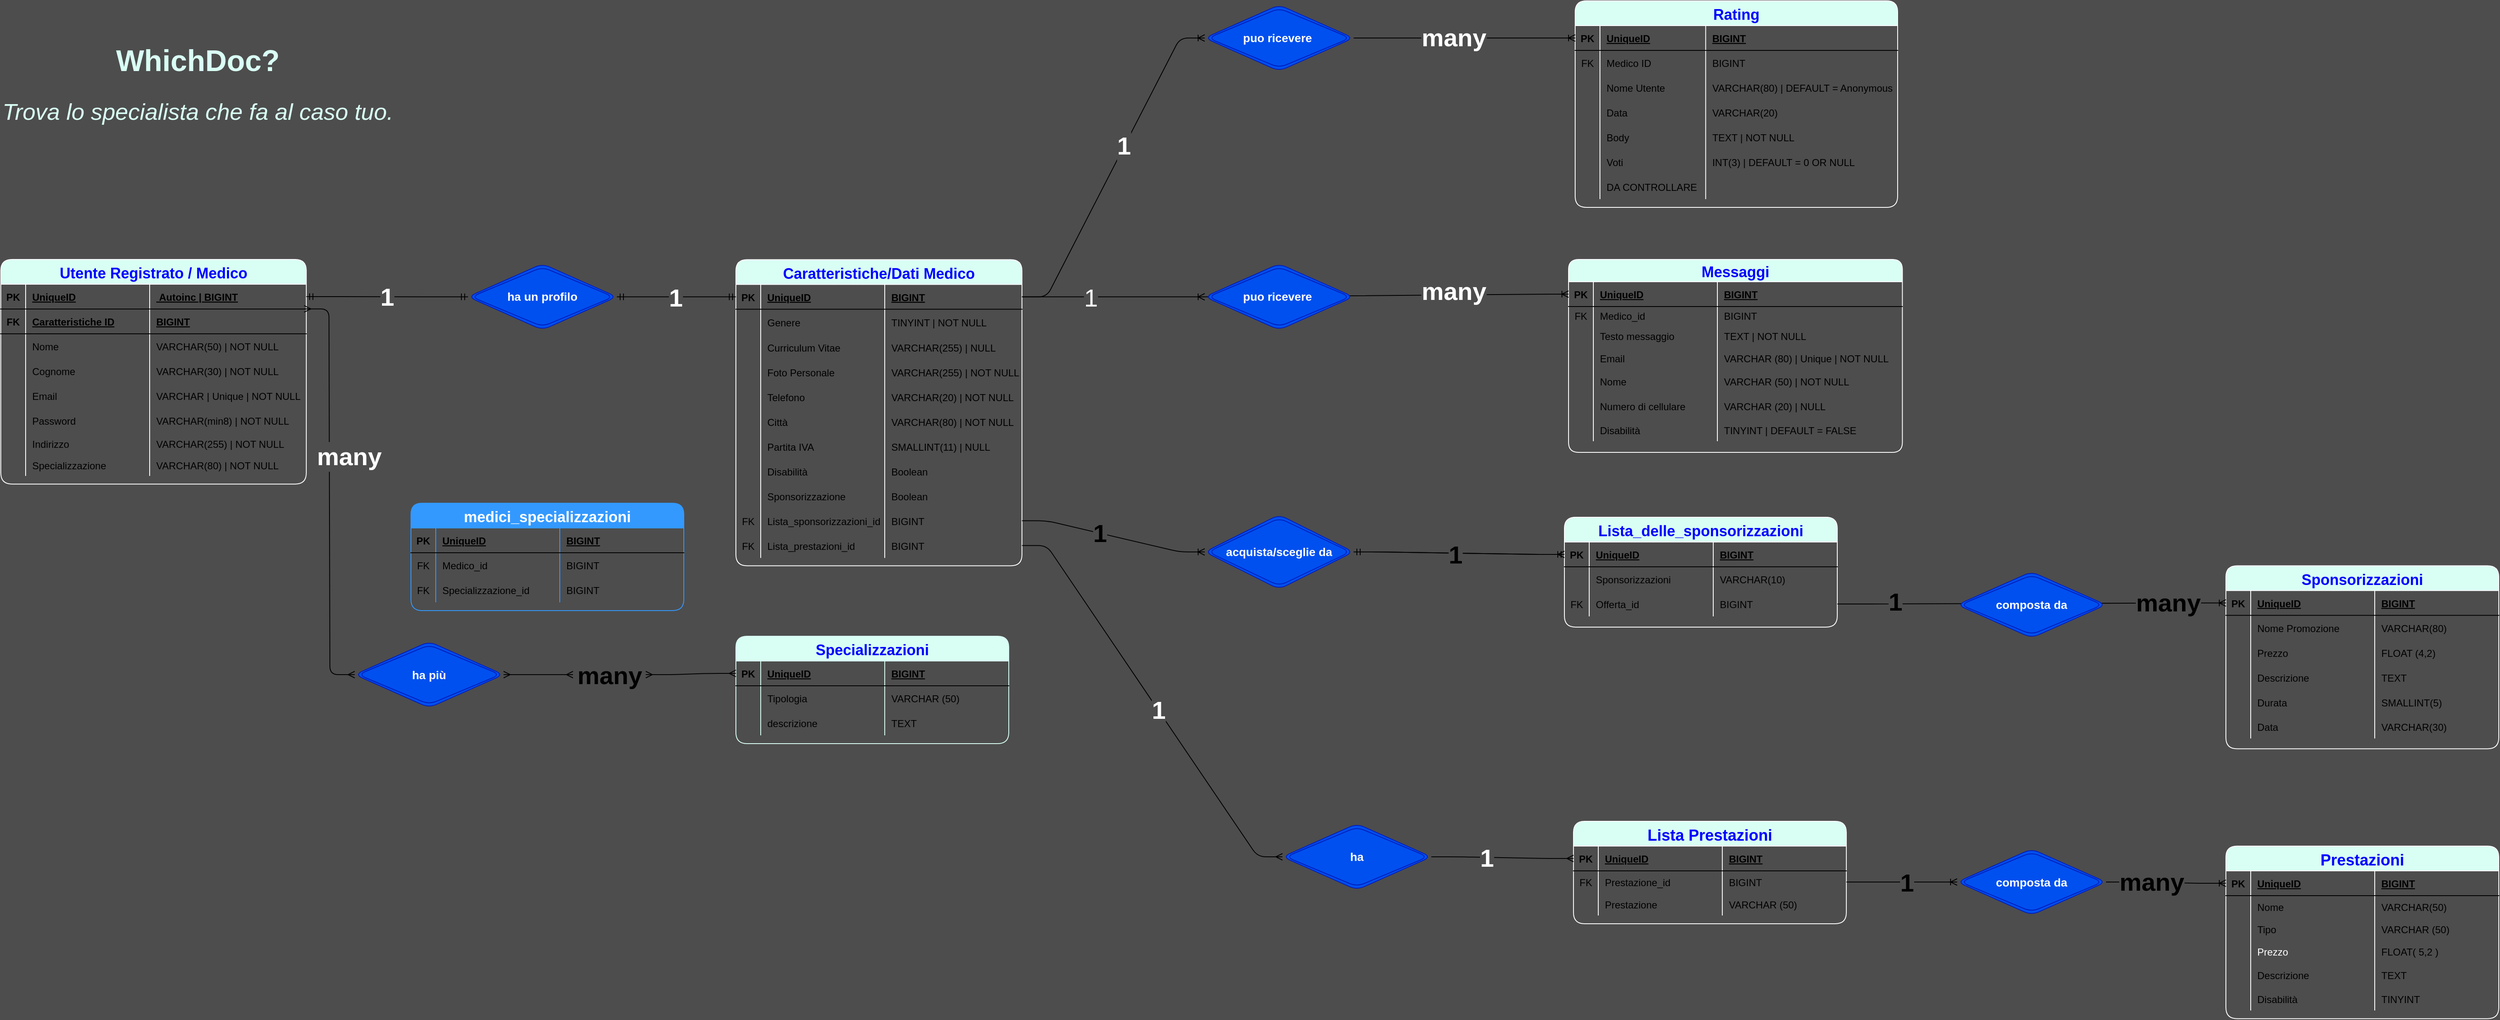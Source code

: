 <mxfile>
    <diagram id="pUhWzneBaKaQq2OK94V9" name="Page-1">
        <mxGraphModel dx="1809" dy="977" grid="0" gridSize="10" guides="1" tooltips="1" connect="1" arrows="1" fold="1" page="0" pageScale="1" pageWidth="827" pageHeight="1169" background="#4D4D4D" math="0" shadow="0">
            <root>
                <mxCell id="0"/>
                <mxCell id="1" parent="0"/>
                <mxCell id="2" value="Utente Registrato / Medico" style="shape=table;startSize=30;container=1;collapsible=1;childLayout=tableLayout;fixedRows=1;rowLines=0;fontStyle=1;align=center;resizeLast=1;rounded=1;labelBackgroundColor=none;fillColor=#D9FFF4;fontColor=#0000FF;fontSize=18;strokeColor=#FFFFFF;" parent="1" vertex="1">
                    <mxGeometry x="6" y="33" width="369.424" height="271.818" as="geometry"/>
                </mxCell>
                <mxCell id="3" value="" style="shape=partialRectangle;collapsible=0;dropTarget=0;pointerEvents=0;fillColor=none;top=0;left=0;bottom=1;right=0;points=[[0,0.5],[1,0.5]];portConstraint=eastwest;rounded=1;" parent="2" vertex="1">
                    <mxGeometry y="30" width="369.424" height="30" as="geometry"/>
                </mxCell>
                <mxCell id="4" value="PK" style="shape=partialRectangle;connectable=0;fillColor=none;top=0;left=0;bottom=0;right=0;fontStyle=1;overflow=hidden;rounded=1;" parent="3" vertex="1">
                    <mxGeometry width="30" height="30" as="geometry"/>
                </mxCell>
                <mxCell id="5" value="UniqueID" style="shape=partialRectangle;connectable=0;fillColor=none;top=0;left=0;bottom=0;right=0;align=left;spacingLeft=6;fontStyle=5;overflow=hidden;rounded=1;" parent="3" vertex="1">
                    <mxGeometry x="30" width="150" height="30" as="geometry"/>
                </mxCell>
                <mxCell id="157" value=" Autoinc | BIGINT" style="shape=partialRectangle;connectable=0;fillColor=none;top=0;left=0;bottom=0;right=0;align=left;spacingLeft=6;fontStyle=5;overflow=hidden;rounded=1;" parent="3" vertex="1">
                    <mxGeometry x="180" width="189.424" height="30" as="geometry"/>
                </mxCell>
                <mxCell id="41" value="" style="shape=partialRectangle;collapsible=0;dropTarget=0;pointerEvents=0;fillColor=none;top=0;left=0;bottom=1;right=0;points=[[0,0.5],[1,0.5]];portConstraint=eastwest;rounded=1;" parent="2" vertex="1">
                    <mxGeometry y="60" width="369.424" height="30" as="geometry"/>
                </mxCell>
                <mxCell id="42" value="FK" style="shape=partialRectangle;connectable=0;fillColor=none;top=0;left=0;bottom=0;right=0;fontStyle=1;overflow=hidden;rounded=1;" parent="41" vertex="1">
                    <mxGeometry width="30" height="30" as="geometry"/>
                </mxCell>
                <mxCell id="43" value="Caratteristiche ID" style="shape=partialRectangle;connectable=0;fillColor=none;top=0;left=0;bottom=0;right=0;align=left;spacingLeft=6;fontStyle=5;overflow=hidden;rounded=1;" parent="41" vertex="1">
                    <mxGeometry x="30" width="150" height="30" as="geometry"/>
                </mxCell>
                <mxCell id="158" value="BIGINT" style="shape=partialRectangle;connectable=0;fillColor=none;top=0;left=0;bottom=0;right=0;align=left;spacingLeft=6;fontStyle=5;overflow=hidden;rounded=1;" parent="41" vertex="1">
                    <mxGeometry x="180" width="189.424" height="30" as="geometry"/>
                </mxCell>
                <mxCell id="6" value="" style="shape=partialRectangle;collapsible=0;dropTarget=0;pointerEvents=0;fillColor=none;top=0;left=0;bottom=0;right=0;points=[[0,0.5],[1,0.5]];portConstraint=eastwest;rounded=1;" parent="2" vertex="1">
                    <mxGeometry y="90" width="369.424" height="30" as="geometry"/>
                </mxCell>
                <mxCell id="7" value="" style="shape=partialRectangle;connectable=0;fillColor=none;top=0;left=0;bottom=0;right=0;editable=1;overflow=hidden;rounded=1;" parent="6" vertex="1">
                    <mxGeometry width="30" height="30" as="geometry"/>
                </mxCell>
                <mxCell id="8" value="Nome" style="shape=partialRectangle;connectable=0;fillColor=none;top=0;left=0;bottom=0;right=0;align=left;spacingLeft=6;overflow=hidden;rounded=1;" parent="6" vertex="1">
                    <mxGeometry x="30" width="150" height="30" as="geometry"/>
                </mxCell>
                <mxCell id="160" value="VARCHAR(50) | NOT NULL" style="shape=partialRectangle;connectable=0;fillColor=none;top=0;left=0;bottom=0;right=0;align=left;spacingLeft=6;overflow=hidden;rounded=1;" parent="6" vertex="1">
                    <mxGeometry x="180" width="189.424" height="30" as="geometry"/>
                </mxCell>
                <mxCell id="9" value="" style="shape=partialRectangle;collapsible=0;dropTarget=0;pointerEvents=0;fillColor=none;top=0;left=0;bottom=0;right=0;points=[[0,0.5],[1,0.5]];portConstraint=eastwest;rounded=1;" parent="2" vertex="1">
                    <mxGeometry y="120" width="369.424" height="30" as="geometry"/>
                </mxCell>
                <mxCell id="10" value="" style="shape=partialRectangle;connectable=0;fillColor=none;top=0;left=0;bottom=0;right=0;editable=1;overflow=hidden;rounded=1;" parent="9" vertex="1">
                    <mxGeometry width="30" height="30" as="geometry"/>
                </mxCell>
                <mxCell id="11" value="Cognome" style="shape=partialRectangle;connectable=0;fillColor=none;top=0;left=0;bottom=0;right=0;align=left;spacingLeft=6;overflow=hidden;rounded=1;" parent="9" vertex="1">
                    <mxGeometry x="30" width="150" height="30" as="geometry"/>
                </mxCell>
                <mxCell id="161" value="VARCHAR(30) | NOT NULL" style="shape=partialRectangle;connectable=0;fillColor=none;top=0;left=0;bottom=0;right=0;align=left;spacingLeft=6;overflow=hidden;rounded=1;" parent="9" vertex="1">
                    <mxGeometry x="180" width="189.424" height="30" as="geometry"/>
                </mxCell>
                <mxCell id="12" value="" style="shape=partialRectangle;collapsible=0;dropTarget=0;pointerEvents=0;fillColor=none;top=0;left=0;bottom=0;right=0;points=[[0,0.5],[1,0.5]];portConstraint=eastwest;rounded=1;" parent="2" vertex="1">
                    <mxGeometry y="150" width="369.424" height="30" as="geometry"/>
                </mxCell>
                <mxCell id="13" value="" style="shape=partialRectangle;connectable=0;fillColor=none;top=0;left=0;bottom=0;right=0;editable=1;overflow=hidden;rounded=1;" parent="12" vertex="1">
                    <mxGeometry width="30" height="30" as="geometry"/>
                </mxCell>
                <mxCell id="14" value="Email" style="shape=partialRectangle;connectable=0;fillColor=none;top=0;left=0;bottom=0;right=0;align=left;spacingLeft=6;overflow=hidden;rounded=1;" parent="12" vertex="1">
                    <mxGeometry x="30" width="150" height="30" as="geometry"/>
                </mxCell>
                <mxCell id="162" value="VARCHAR | Unique | NOT NULL" style="shape=partialRectangle;connectable=0;fillColor=none;top=0;left=0;bottom=0;right=0;align=left;spacingLeft=6;overflow=hidden;rounded=1;" parent="12" vertex="1">
                    <mxGeometry x="180" width="189.424" height="30" as="geometry"/>
                </mxCell>
                <mxCell id="15" value="" style="shape=partialRectangle;collapsible=0;dropTarget=0;pointerEvents=0;fillColor=none;top=0;left=0;bottom=0;right=0;points=[[0,0.5],[1,0.5]];portConstraint=eastwest;rounded=1;" parent="2" vertex="1">
                    <mxGeometry y="180" width="369.424" height="30" as="geometry"/>
                </mxCell>
                <mxCell id="16" value="" style="shape=partialRectangle;connectable=0;fillColor=none;top=0;left=0;bottom=0;right=0;editable=1;overflow=hidden;rounded=1;" parent="15" vertex="1">
                    <mxGeometry width="30" height="30" as="geometry"/>
                </mxCell>
                <mxCell id="17" value="Password" style="shape=partialRectangle;connectable=0;fillColor=none;top=0;left=0;bottom=0;right=0;align=left;spacingLeft=6;overflow=hidden;rounded=1;" parent="15" vertex="1">
                    <mxGeometry x="30" width="150" height="30" as="geometry"/>
                </mxCell>
                <mxCell id="163" value="VARCHAR(min8) | NOT NULL" style="shape=partialRectangle;connectable=0;fillColor=none;top=0;left=0;bottom=0;right=0;align=left;spacingLeft=6;overflow=hidden;rounded=1;" parent="15" vertex="1">
                    <mxGeometry x="180" width="189.424" height="30" as="geometry"/>
                </mxCell>
                <mxCell id="135" value="" style="shape=partialRectangle;collapsible=0;dropTarget=0;pointerEvents=0;fillColor=none;top=0;left=0;bottom=0;right=0;points=[[0,0.5],[1,0.5]];portConstraint=eastwest;rounded=1;" parent="2" vertex="1">
                    <mxGeometry y="210" width="369.424" height="26" as="geometry"/>
                </mxCell>
                <mxCell id="136" value="" style="shape=partialRectangle;connectable=0;fillColor=none;top=0;left=0;bottom=0;right=0;editable=1;overflow=hidden;rounded=1;" parent="135" vertex="1">
                    <mxGeometry width="30" height="26" as="geometry"/>
                </mxCell>
                <mxCell id="137" value="Indirizzo" style="shape=partialRectangle;connectable=0;fillColor=none;top=0;left=0;bottom=0;right=0;align=left;spacingLeft=6;overflow=hidden;rounded=1;" parent="135" vertex="1">
                    <mxGeometry x="30" width="150" height="26" as="geometry"/>
                </mxCell>
                <mxCell id="164" value="VARCHAR(255) | NOT NULL" style="shape=partialRectangle;connectable=0;fillColor=none;top=0;left=0;bottom=0;right=0;align=left;spacingLeft=6;overflow=hidden;rounded=1;" parent="135" vertex="1">
                    <mxGeometry x="180" width="189.424" height="26" as="geometry"/>
                </mxCell>
                <mxCell id="442" value="" style="shape=partialRectangle;collapsible=0;dropTarget=0;pointerEvents=0;fillColor=none;top=0;left=0;bottom=0;right=0;points=[[0,0.5],[1,0.5]];portConstraint=eastwest;rounded=1;" parent="2" vertex="1">
                    <mxGeometry y="236" width="369.424" height="26" as="geometry"/>
                </mxCell>
                <mxCell id="443" value="" style="shape=partialRectangle;connectable=0;fillColor=none;top=0;left=0;bottom=0;right=0;editable=1;overflow=hidden;rounded=1;" parent="442" vertex="1">
                    <mxGeometry width="30" height="26" as="geometry"/>
                </mxCell>
                <mxCell id="444" value="Specializzazione" style="shape=partialRectangle;connectable=0;fillColor=none;top=0;left=0;bottom=0;right=0;align=left;spacingLeft=6;overflow=hidden;rounded=1;" parent="442" vertex="1">
                    <mxGeometry x="30" width="150" height="26" as="geometry"/>
                </mxCell>
                <mxCell id="445" value="VARCHAR(80) | NOT NULL" style="shape=partialRectangle;connectable=0;fillColor=none;top=0;left=0;bottom=0;right=0;align=left;spacingLeft=6;overflow=hidden;rounded=1;" parent="442" vertex="1">
                    <mxGeometry x="180" width="189.424" height="26" as="geometry"/>
                </mxCell>
                <mxCell id="28" value="Caratteristiche/Dati Medico" style="shape=table;startSize=30;container=1;collapsible=1;childLayout=tableLayout;fixedRows=1;rowLines=0;fontStyle=1;align=center;resizeLast=1;rounded=1;fillColor=#D9FFF4;fontColor=#0000FF;fontSize=18;strokeColor=#FFFFFF;" parent="1" vertex="1">
                    <mxGeometry x="895" y="33.25" width="345.965" height="370.5" as="geometry"/>
                </mxCell>
                <mxCell id="29" value="" style="shape=partialRectangle;collapsible=0;dropTarget=0;pointerEvents=0;fillColor=none;top=0;left=0;bottom=1;right=0;points=[[0,0.5],[1,0.5]];portConstraint=eastwest;rounded=1;" parent="28" vertex="1">
                    <mxGeometry y="30" width="345.965" height="30" as="geometry"/>
                </mxCell>
                <mxCell id="30" value="PK" style="shape=partialRectangle;connectable=0;fillColor=none;top=0;left=0;bottom=0;right=0;fontStyle=1;overflow=hidden;rounded=1;" parent="29" vertex="1">
                    <mxGeometry width="30" height="30" as="geometry"/>
                </mxCell>
                <mxCell id="31" value="UniqueID" style="shape=partialRectangle;connectable=0;fillColor=none;top=0;left=0;bottom=0;right=0;align=left;spacingLeft=6;fontStyle=5;overflow=hidden;rounded=1;" parent="29" vertex="1">
                    <mxGeometry x="30" width="150" height="30" as="geometry"/>
                </mxCell>
                <mxCell id="165" value="BIGINT" style="shape=partialRectangle;connectable=0;fillColor=none;top=0;left=0;bottom=0;right=0;align=left;spacingLeft=6;fontStyle=5;overflow=hidden;rounded=1;" parent="29" vertex="1">
                    <mxGeometry x="180" width="165.965" height="30" as="geometry"/>
                </mxCell>
                <mxCell id="32" value="" style="shape=partialRectangle;collapsible=0;dropTarget=0;pointerEvents=0;fillColor=none;top=0;left=0;bottom=0;right=0;points=[[0,0.5],[1,0.5]];portConstraint=eastwest;rounded=1;" parent="28" vertex="1">
                    <mxGeometry y="60" width="345.965" height="31" as="geometry"/>
                </mxCell>
                <mxCell id="33" value="" style="shape=partialRectangle;connectable=0;fillColor=none;top=0;left=0;bottom=0;right=0;editable=1;overflow=hidden;rounded=1;" parent="32" vertex="1">
                    <mxGeometry width="30" height="31" as="geometry"/>
                </mxCell>
                <mxCell id="34" value="Genere" style="shape=partialRectangle;connectable=0;fillColor=none;top=0;left=0;bottom=0;right=0;align=left;spacingLeft=6;overflow=hidden;rounded=1;" parent="32" vertex="1">
                    <mxGeometry x="30" width="150" height="31" as="geometry"/>
                </mxCell>
                <mxCell id="166" value="TINYINT | NOT NULL" style="shape=partialRectangle;connectable=0;fillColor=none;top=0;left=0;bottom=0;right=0;align=left;spacingLeft=6;overflow=hidden;rounded=1;" parent="32" vertex="1">
                    <mxGeometry x="180" width="165.965" height="31" as="geometry"/>
                </mxCell>
                <mxCell id="78" value="" style="shape=partialRectangle;collapsible=0;dropTarget=0;pointerEvents=0;fillColor=none;top=0;left=0;bottom=0;right=0;points=[[0,0.5],[1,0.5]];portConstraint=eastwest;rounded=1;" parent="28" vertex="1">
                    <mxGeometry y="91" width="345.965" height="30" as="geometry"/>
                </mxCell>
                <mxCell id="79" value="" style="shape=partialRectangle;connectable=0;fillColor=none;top=0;left=0;bottom=0;right=0;editable=1;overflow=hidden;rounded=1;" parent="78" vertex="1">
                    <mxGeometry width="30" height="30" as="geometry"/>
                </mxCell>
                <mxCell id="80" value="Curriculum Vitae" style="shape=partialRectangle;connectable=0;fillColor=none;top=0;left=0;bottom=0;right=0;align=left;spacingLeft=6;overflow=hidden;rounded=1;" parent="78" vertex="1">
                    <mxGeometry x="30" width="150" height="30" as="geometry"/>
                </mxCell>
                <mxCell id="167" value="VARCHAR(255) | NULL" style="shape=partialRectangle;connectable=0;fillColor=none;top=0;left=0;bottom=0;right=0;align=left;spacingLeft=6;overflow=hidden;rounded=1;" parent="78" vertex="1">
                    <mxGeometry x="180" width="165.965" height="30" as="geometry"/>
                </mxCell>
                <mxCell id="35" value="" style="shape=partialRectangle;collapsible=0;dropTarget=0;pointerEvents=0;fillColor=none;top=0;left=0;bottom=0;right=0;points=[[0,0.5],[1,0.5]];portConstraint=eastwest;rounded=1;" parent="28" vertex="1">
                    <mxGeometry y="121" width="345.965" height="30" as="geometry"/>
                </mxCell>
                <mxCell id="36" value="" style="shape=partialRectangle;connectable=0;fillColor=none;top=0;left=0;bottom=0;right=0;editable=1;overflow=hidden;rounded=1;" parent="35" vertex="1">
                    <mxGeometry width="30" height="30" as="geometry"/>
                </mxCell>
                <mxCell id="37" value="Foto Personale" style="shape=partialRectangle;connectable=0;fillColor=none;top=0;left=0;bottom=0;right=0;align=left;spacingLeft=6;overflow=hidden;rounded=1;" parent="35" vertex="1">
                    <mxGeometry x="30" width="150" height="30" as="geometry"/>
                </mxCell>
                <mxCell id="168" value="VARCHAR(255) | NOT NULL" style="shape=partialRectangle;connectable=0;fillColor=none;top=0;left=0;bottom=0;right=0;align=left;spacingLeft=6;overflow=hidden;rounded=1;" parent="35" vertex="1">
                    <mxGeometry x="180" width="165.965" height="30" as="geometry"/>
                </mxCell>
                <mxCell id="38" value="" style="shape=partialRectangle;collapsible=0;dropTarget=0;pointerEvents=0;fillColor=none;top=0;left=0;bottom=0;right=0;points=[[0,0.5],[1,0.5]];portConstraint=eastwest;rounded=1;" parent="28" vertex="1">
                    <mxGeometry y="151" width="345.965" height="30" as="geometry"/>
                </mxCell>
                <mxCell id="39" value="" style="shape=partialRectangle;connectable=0;fillColor=none;top=0;left=0;bottom=0;right=0;editable=1;overflow=hidden;rounded=1;" parent="38" vertex="1">
                    <mxGeometry width="30" height="30" as="geometry"/>
                </mxCell>
                <mxCell id="40" value="Telefono" style="shape=partialRectangle;connectable=0;fillColor=none;top=0;left=0;bottom=0;right=0;align=left;spacingLeft=6;overflow=hidden;rounded=1;" parent="38" vertex="1">
                    <mxGeometry x="30" width="150" height="30" as="geometry"/>
                </mxCell>
                <mxCell id="169" value="VARCHAR(20) | NOT NULL" style="shape=partialRectangle;connectable=0;fillColor=none;top=0;left=0;bottom=0;right=0;align=left;spacingLeft=6;overflow=hidden;rounded=1;" parent="38" vertex="1">
                    <mxGeometry x="180" width="165.965" height="30" as="geometry"/>
                </mxCell>
                <mxCell id="66" value="" style="shape=partialRectangle;collapsible=0;dropTarget=0;pointerEvents=0;fillColor=none;top=0;left=0;bottom=0;right=0;points=[[0,0.5],[1,0.5]];portConstraint=eastwest;rounded=1;" parent="28" vertex="1">
                    <mxGeometry y="181" width="345.965" height="30" as="geometry"/>
                </mxCell>
                <mxCell id="67" value="" style="shape=partialRectangle;connectable=0;fillColor=none;top=0;left=0;bottom=0;right=0;editable=1;overflow=hidden;rounded=1;" parent="66" vertex="1">
                    <mxGeometry width="30" height="30" as="geometry"/>
                </mxCell>
                <mxCell id="68" value="Città" style="shape=partialRectangle;connectable=0;fillColor=none;top=0;left=0;bottom=0;right=0;align=left;spacingLeft=6;overflow=hidden;rounded=1;" parent="66" vertex="1">
                    <mxGeometry x="30" width="150" height="30" as="geometry"/>
                </mxCell>
                <mxCell id="170" value="VARCHAR(80) | NOT NULL" style="shape=partialRectangle;connectable=0;fillColor=none;top=0;left=0;bottom=0;right=0;align=left;spacingLeft=6;overflow=hidden;rounded=1;" parent="66" vertex="1">
                    <mxGeometry x="180" width="165.965" height="30" as="geometry"/>
                </mxCell>
                <mxCell id="132" value="" style="shape=partialRectangle;collapsible=0;dropTarget=0;pointerEvents=0;fillColor=none;top=0;left=0;bottom=0;right=0;points=[[0,0.5],[1,0.5]];portConstraint=eastwest;rounded=1;" parent="28" vertex="1">
                    <mxGeometry y="211" width="345.965" height="30" as="geometry"/>
                </mxCell>
                <mxCell id="133" value="" style="shape=partialRectangle;connectable=0;fillColor=none;top=0;left=0;bottom=0;right=0;editable=1;overflow=hidden;rounded=1;" parent="132" vertex="1">
                    <mxGeometry width="30" height="30" as="geometry"/>
                </mxCell>
                <mxCell id="134" value="Partita IVA" style="shape=partialRectangle;connectable=0;fillColor=none;top=0;left=0;bottom=0;right=0;align=left;spacingLeft=6;overflow=hidden;rounded=1;" parent="132" vertex="1">
                    <mxGeometry x="30" width="150" height="30" as="geometry"/>
                </mxCell>
                <mxCell id="172" value="SMALLINT(11) | NULL" style="shape=partialRectangle;connectable=0;fillColor=none;top=0;left=0;bottom=0;right=0;align=left;spacingLeft=6;overflow=hidden;rounded=1;" parent="132" vertex="1">
                    <mxGeometry x="180" width="165.965" height="30" as="geometry"/>
                </mxCell>
                <mxCell id="241" value="" style="shape=partialRectangle;collapsible=0;dropTarget=0;pointerEvents=0;fillColor=none;top=0;left=0;bottom=0;right=0;points=[[0,0.5],[1,0.5]];portConstraint=eastwest;rounded=1;" parent="28" vertex="1">
                    <mxGeometry y="241" width="345.965" height="30" as="geometry"/>
                </mxCell>
                <mxCell id="242" value="" style="shape=partialRectangle;connectable=0;fillColor=none;top=0;left=0;bottom=0;right=0;editable=1;overflow=hidden;rounded=1;" parent="241" vertex="1">
                    <mxGeometry width="30" height="30" as="geometry"/>
                </mxCell>
                <mxCell id="243" value="Disabilità " style="shape=partialRectangle;connectable=0;fillColor=none;top=0;left=0;bottom=0;right=0;align=left;spacingLeft=6;overflow=hidden;rounded=1;" parent="241" vertex="1">
                    <mxGeometry x="30" width="150" height="30" as="geometry"/>
                </mxCell>
                <mxCell id="244" value="Boolean" style="shape=partialRectangle;connectable=0;fillColor=none;top=0;left=0;bottom=0;right=0;align=left;spacingLeft=6;overflow=hidden;rounded=1;" parent="241" vertex="1">
                    <mxGeometry x="180" width="165.965" height="30" as="geometry"/>
                </mxCell>
                <mxCell id="546" value="" style="shape=partialRectangle;collapsible=0;dropTarget=0;pointerEvents=0;fillColor=none;top=0;left=0;bottom=0;right=0;points=[[0,0.5],[1,0.5]];portConstraint=eastwest;rounded=1;" parent="28" vertex="1">
                    <mxGeometry y="271" width="345.965" height="30" as="geometry"/>
                </mxCell>
                <mxCell id="547" value="" style="shape=partialRectangle;connectable=0;fillColor=none;top=0;left=0;bottom=0;right=0;editable=1;overflow=hidden;rounded=1;" parent="546" vertex="1">
                    <mxGeometry width="30" height="30" as="geometry"/>
                </mxCell>
                <mxCell id="548" value="Sponsorizzazione" style="shape=partialRectangle;connectable=0;fillColor=none;top=0;left=0;bottom=0;right=0;align=left;spacingLeft=6;overflow=hidden;rounded=1;" parent="546" vertex="1">
                    <mxGeometry x="30" width="150" height="30" as="geometry"/>
                </mxCell>
                <mxCell id="549" value="Boolean" style="shape=partialRectangle;connectable=0;fillColor=none;top=0;left=0;bottom=0;right=0;align=left;spacingLeft=6;overflow=hidden;rounded=1;" parent="546" vertex="1">
                    <mxGeometry x="180" width="165.965" height="30" as="geometry"/>
                </mxCell>
                <mxCell id="508" value="" style="shape=partialRectangle;collapsible=0;dropTarget=0;pointerEvents=0;fillColor=none;top=0;left=0;bottom=0;right=0;points=[[0,0.5],[1,0.5]];portConstraint=eastwest;rounded=1;" parent="28" vertex="1">
                    <mxGeometry y="301" width="345.965" height="30" as="geometry"/>
                </mxCell>
                <mxCell id="509" value="FK" style="shape=partialRectangle;connectable=0;fillColor=none;top=0;left=0;bottom=0;right=0;editable=1;overflow=hidden;rounded=1;" parent="508" vertex="1">
                    <mxGeometry width="30" height="30" as="geometry"/>
                </mxCell>
                <mxCell id="510" value="Lista_sponsorizzazioni_id" style="shape=partialRectangle;connectable=0;fillColor=none;top=0;left=0;bottom=0;right=0;align=left;spacingLeft=6;overflow=hidden;rounded=1;" parent="508" vertex="1">
                    <mxGeometry x="30" width="150" height="30" as="geometry"/>
                </mxCell>
                <mxCell id="511" value="BIGINT" style="shape=partialRectangle;connectable=0;fillColor=none;top=0;left=0;bottom=0;right=0;align=left;spacingLeft=6;overflow=hidden;rounded=1;" parent="508" vertex="1">
                    <mxGeometry x="180" width="165.965" height="30" as="geometry"/>
                </mxCell>
                <mxCell id="321" value="" style="shape=partialRectangle;collapsible=0;dropTarget=0;pointerEvents=0;fillColor=none;top=0;left=0;bottom=0;right=0;points=[[0,0.5],[1,0.5]];portConstraint=eastwest;rounded=1;" parent="28" vertex="1">
                    <mxGeometry y="331" width="345.965" height="30" as="geometry"/>
                </mxCell>
                <mxCell id="322" value="FK" style="shape=partialRectangle;connectable=0;fillColor=none;top=0;left=0;bottom=0;right=0;editable=1;overflow=hidden;rounded=1;" parent="321" vertex="1">
                    <mxGeometry width="30" height="30" as="geometry"/>
                </mxCell>
                <mxCell id="323" value="Lista_prestazioni_id" style="shape=partialRectangle;connectable=0;fillColor=none;top=0;left=0;bottom=0;right=0;align=left;spacingLeft=6;overflow=hidden;rounded=1;" parent="321" vertex="1">
                    <mxGeometry x="30" width="150" height="30" as="geometry"/>
                </mxCell>
                <mxCell id="324" value="BIGINT" style="shape=partialRectangle;connectable=0;fillColor=none;top=0;left=0;bottom=0;right=0;align=left;spacingLeft=6;overflow=hidden;rounded=1;" parent="321" vertex="1">
                    <mxGeometry x="180" width="165.965" height="30" as="geometry"/>
                </mxCell>
                <mxCell id="50" value="Specializzazioni" style="shape=table;startSize=30;container=1;collapsible=1;childLayout=tableLayout;fixedRows=1;rowLines=0;fontStyle=1;align=center;resizeLast=1;rounded=1;strokeColor=#D9FFF4;fillColor=#D9FFF4;fontColor=#0000FF;fontSize=18;" parent="1" vertex="1">
                    <mxGeometry x="895" y="489" width="330" height="130" as="geometry"/>
                </mxCell>
                <mxCell id="51" value="" style="shape=partialRectangle;collapsible=0;dropTarget=0;pointerEvents=0;fillColor=none;top=0;left=0;bottom=1;right=0;points=[[0,0.5],[1,0.5]];portConstraint=eastwest;rounded=1;" parent="50" vertex="1">
                    <mxGeometry y="30" width="330" height="30" as="geometry"/>
                </mxCell>
                <mxCell id="52" value="PK" style="shape=partialRectangle;connectable=0;fillColor=none;top=0;left=0;bottom=0;right=0;fontStyle=1;overflow=hidden;rounded=1;" parent="51" vertex="1">
                    <mxGeometry width="30" height="30" as="geometry"/>
                </mxCell>
                <mxCell id="53" value="UniqueID" style="shape=partialRectangle;connectable=0;fillColor=none;top=0;left=0;bottom=0;right=0;align=left;spacingLeft=6;fontStyle=5;overflow=hidden;rounded=1;" parent="51" vertex="1">
                    <mxGeometry x="30" width="150" height="30" as="geometry"/>
                </mxCell>
                <mxCell id="434" value="BIGINT" style="shape=partialRectangle;connectable=0;fillColor=none;top=0;left=0;bottom=0;right=0;align=left;spacingLeft=6;fontStyle=5;overflow=hidden;rounded=1;" parent="51" vertex="1">
                    <mxGeometry x="180" width="150" height="30" as="geometry"/>
                </mxCell>
                <mxCell id="54" value="" style="shape=partialRectangle;collapsible=0;dropTarget=0;pointerEvents=0;fillColor=none;top=0;left=0;bottom=0;right=0;points=[[0,0.5],[1,0.5]];portConstraint=eastwest;rounded=1;" parent="50" vertex="1">
                    <mxGeometry y="60" width="330" height="30" as="geometry"/>
                </mxCell>
                <mxCell id="55" value="" style="shape=partialRectangle;connectable=0;fillColor=none;top=0;left=0;bottom=0;right=0;editable=1;overflow=hidden;rounded=1;" parent="54" vertex="1">
                    <mxGeometry width="30" height="30" as="geometry"/>
                </mxCell>
                <mxCell id="56" value="Tipologia" style="shape=partialRectangle;connectable=0;fillColor=none;top=0;left=0;bottom=0;right=0;align=left;spacingLeft=6;overflow=hidden;rounded=1;" parent="54" vertex="1">
                    <mxGeometry x="30" width="150" height="30" as="geometry"/>
                </mxCell>
                <mxCell id="435" value="VARCHAR (50)" style="shape=partialRectangle;connectable=0;fillColor=none;top=0;left=0;bottom=0;right=0;align=left;spacingLeft=6;overflow=hidden;rounded=1;" parent="54" vertex="1">
                    <mxGeometry x="180" width="150" height="30" as="geometry"/>
                </mxCell>
                <mxCell id="107" value="" style="shape=partialRectangle;collapsible=0;dropTarget=0;pointerEvents=0;fillColor=none;top=0;left=0;bottom=0;right=0;points=[[0,0.5],[1,0.5]];portConstraint=eastwest;rounded=1;" parent="50" vertex="1">
                    <mxGeometry y="90" width="330" height="30" as="geometry"/>
                </mxCell>
                <mxCell id="108" value="" style="shape=partialRectangle;connectable=0;fillColor=none;top=0;left=0;bottom=0;right=0;editable=1;overflow=hidden;rounded=1;" parent="107" vertex="1">
                    <mxGeometry width="30" height="30" as="geometry"/>
                </mxCell>
                <mxCell id="109" value="descrizione" style="shape=partialRectangle;connectable=0;fillColor=none;top=0;left=0;bottom=0;right=0;align=left;spacingLeft=6;overflow=hidden;rounded=1;" parent="107" vertex="1">
                    <mxGeometry x="30" width="150" height="30" as="geometry"/>
                </mxCell>
                <mxCell id="436" value="TEXT" style="shape=partialRectangle;connectable=0;fillColor=none;top=0;left=0;bottom=0;right=0;align=left;spacingLeft=6;overflow=hidden;rounded=1;" parent="107" vertex="1">
                    <mxGeometry x="180" width="150" height="30" as="geometry"/>
                </mxCell>
                <mxCell id="63" value="" style="edgeStyle=entityRelationEdgeStyle;fontSize=12;html=1;endArrow=ERmandOne;startArrow=ERmandOne;entryX=0;entryY=0.5;entryDx=0;entryDy=0;exitX=1;exitY=0.5;exitDx=0;exitDy=0;" parent="1" source="64" target="29" edge="1">
                    <mxGeometry width="100" height="100" relative="1" as="geometry">
                        <mxPoint x="360" y="430" as="sourcePoint"/>
                        <mxPoint x="460" y="330" as="targetPoint"/>
                    </mxGeometry>
                </mxCell>
                <mxCell id="439" value="1" style="edgeLabel;html=1;align=center;verticalAlign=middle;resizable=0;points=[];fontColor=#FFFFFF;fontSize=30;labelBackgroundColor=#4D4D4D;fontStyle=1" parent="63" vertex="1" connectable="0">
                    <mxGeometry x="-0.021" y="-2" relative="1" as="geometry">
                        <mxPoint y="-2" as="offset"/>
                    </mxGeometry>
                </mxCell>
                <mxCell id="64" value="ha un profilo" style="shape=rhombus;double=1;perimeter=rhombusPerimeter;whiteSpace=wrap;html=1;align=center;fillColor=#0050ef;strokeColor=#001DBC;fontColor=#ffffff;rounded=1;fontSize=14;fontStyle=1" parent="1" vertex="1">
                    <mxGeometry x="571" y="38.25" width="180" height="80" as="geometry"/>
                </mxCell>
                <mxCell id="65" value="" style="edgeStyle=entityRelationEdgeStyle;fontSize=18;html=1;endArrow=ERmandOne;startArrow=ERmandOne;entryX=0;entryY=0.5;entryDx=0;entryDy=0;exitX=1;exitY=0.5;exitDx=0;exitDy=0;" parent="1" source="3" target="64" edge="1">
                    <mxGeometry width="100" height="100" relative="1" as="geometry">
                        <mxPoint x="240" y="265" as="sourcePoint"/>
                        <mxPoint x="520" y="155" as="targetPoint"/>
                    </mxGeometry>
                </mxCell>
                <mxCell id="440" value="1" style="edgeLabel;html=1;align=center;verticalAlign=middle;resizable=0;points=[];fontColor=#FFFFFF;fontSize=30;labelBackgroundColor=#4D4D4D;fontStyle=1" parent="65" vertex="1" connectable="0">
                    <mxGeometry x="-0.008" relative="1" as="geometry">
                        <mxPoint as="offset"/>
                    </mxGeometry>
                </mxCell>
                <mxCell id="75" value="" style="edgeStyle=entityRelationEdgeStyle;fontSize=12;html=1;endArrow=ERmany;startArrow=ERmany;entryX=0;entryY=0.5;entryDx=0;entryDy=0;exitX=1;exitY=0.5;exitDx=0;exitDy=0;" parent="1" source="141" target="51" edge="1">
                    <mxGeometry width="100" height="100" relative="1" as="geometry">
                        <mxPoint x="360" y="430" as="sourcePoint"/>
                        <mxPoint x="460" y="330" as="targetPoint"/>
                    </mxGeometry>
                </mxCell>
                <mxCell id="76" value="ha più" style="shape=rhombus;double=1;perimeter=rhombusPerimeter;whiteSpace=wrap;html=1;align=center;fillColor=#0050ef;strokeColor=#001DBC;fontColor=#ffffff;rounded=1;fontSize=14;fontStyle=1" parent="1" vertex="1">
                    <mxGeometry x="434" y="495.5" width="180" height="80" as="geometry"/>
                </mxCell>
                <mxCell id="77" value="" style="edgeStyle=entityRelationEdgeStyle;fontSize=12;html=1;endArrow=ERmany;startArrow=ERmany;entryX=0;entryY=0.5;entryDx=0;entryDy=0;exitX=0.993;exitY=0.995;exitDx=0;exitDy=0;exitPerimeter=0;" parent="1" source="3" target="76" edge="1">
                    <mxGeometry width="100" height="100" relative="1" as="geometry">
                        <mxPoint x="240" y="295" as="sourcePoint"/>
                        <mxPoint x="310" y="585" as="targetPoint"/>
                    </mxGeometry>
                </mxCell>
                <mxCell id="441" value="many" style="edgeLabel;html=1;align=center;verticalAlign=middle;resizable=0;points=[];fontColor=#FFFFFF;fontSize=30;labelBackgroundColor=#4D4D4D;fontStyle=1" parent="77" vertex="1" connectable="0">
                    <mxGeometry x="-0.144" y="1" relative="1" as="geometry">
                        <mxPoint x="22.09" y="-7.18" as="offset"/>
                    </mxGeometry>
                </mxCell>
                <mxCell id="209" value="Rating" style="shape=table;startSize=30;container=1;collapsible=1;childLayout=tableLayout;fixedRows=1;rowLines=0;fontStyle=1;align=center;resizeLast=1;rounded=1;fillColor=#D9FFF4;labelBackgroundColor=none;fontColor=#0000FF;fontSize=18;strokeColor=#FFFFFF;" parent="1" vertex="1">
                    <mxGeometry x="1910" y="-280" width="389.992" height="250" as="geometry"/>
                </mxCell>
                <mxCell id="210" value="" style="shape=partialRectangle;collapsible=0;dropTarget=0;pointerEvents=0;fillColor=none;top=0;left=0;bottom=1;right=0;points=[[0,0.5],[1,0.5]];portConstraint=eastwest;rounded=1;" parent="209" vertex="1">
                    <mxGeometry y="30" width="389.992" height="30" as="geometry"/>
                </mxCell>
                <mxCell id="211" value="PK" style="shape=partialRectangle;connectable=0;fillColor=none;top=0;left=0;bottom=0;right=0;fontStyle=1;overflow=hidden;rounded=1;" parent="210" vertex="1">
                    <mxGeometry width="30" height="30" as="geometry"/>
                </mxCell>
                <mxCell id="212" value="UniqueID" style="shape=partialRectangle;connectable=0;fillColor=none;top=0;left=0;bottom=0;right=0;align=left;spacingLeft=6;fontStyle=5;overflow=hidden;rounded=1;" parent="210" vertex="1">
                    <mxGeometry x="30" width="127.844" height="30" as="geometry"/>
                </mxCell>
                <mxCell id="409" value="BIGINT" style="shape=partialRectangle;connectable=0;fillColor=none;top=0;left=0;bottom=0;right=0;align=left;spacingLeft=6;fontStyle=5;overflow=hidden;rounded=1;" parent="210" vertex="1">
                    <mxGeometry x="157.844" width="232.148" height="30" as="geometry"/>
                </mxCell>
                <mxCell id="213" value="" style="shape=partialRectangle;collapsible=0;dropTarget=0;pointerEvents=0;fillColor=none;top=0;left=0;bottom=0;right=0;points=[[0,0.5],[1,0.5]];portConstraint=eastwest;rounded=1;" parent="209" vertex="1">
                    <mxGeometry y="60" width="389.992" height="30" as="geometry"/>
                </mxCell>
                <mxCell id="214" value="FK" style="shape=partialRectangle;connectable=0;fillColor=none;top=0;left=0;bottom=0;right=0;editable=1;overflow=hidden;rounded=1;" parent="213" vertex="1">
                    <mxGeometry width="30" height="30" as="geometry"/>
                </mxCell>
                <mxCell id="215" value="Medico ID" style="shape=partialRectangle;connectable=0;fillColor=none;top=0;left=0;bottom=0;right=0;align=left;spacingLeft=6;overflow=hidden;rounded=1;" parent="213" vertex="1">
                    <mxGeometry x="30" width="127.844" height="30" as="geometry"/>
                </mxCell>
                <mxCell id="410" value="BIGINT" style="shape=partialRectangle;connectable=0;fillColor=none;top=0;left=0;bottom=0;right=0;align=left;spacingLeft=6;overflow=hidden;rounded=1;" parent="213" vertex="1">
                    <mxGeometry x="157.844" width="232.148" height="30" as="geometry"/>
                </mxCell>
                <mxCell id="382" value="" style="shape=partialRectangle;collapsible=0;dropTarget=0;pointerEvents=0;fillColor=none;top=0;left=0;bottom=0;right=0;points=[[0,0.5],[1,0.5]];portConstraint=eastwest;rounded=1;" parent="209" vertex="1">
                    <mxGeometry y="90" width="389.992" height="30" as="geometry"/>
                </mxCell>
                <mxCell id="383" value="" style="shape=partialRectangle;connectable=0;fillColor=none;top=0;left=0;bottom=0;right=0;editable=1;overflow=hidden;rounded=1;" parent="382" vertex="1">
                    <mxGeometry width="30" height="30" as="geometry"/>
                </mxCell>
                <mxCell id="384" value="Nome Utente" style="shape=partialRectangle;connectable=0;fillColor=none;top=0;left=0;bottom=0;right=0;align=left;spacingLeft=6;overflow=hidden;rounded=1;" parent="382" vertex="1">
                    <mxGeometry x="30" width="127.844" height="30" as="geometry"/>
                </mxCell>
                <mxCell id="413" value="VARCHAR(80) | DEFAULT = Anonymous" style="shape=partialRectangle;connectable=0;fillColor=none;top=0;left=0;bottom=0;right=0;align=left;spacingLeft=6;overflow=hidden;rounded=1;" parent="382" vertex="1">
                    <mxGeometry x="157.844" width="232.148" height="30" as="geometry"/>
                </mxCell>
                <mxCell id="216" value="" style="shape=partialRectangle;collapsible=0;dropTarget=0;pointerEvents=0;fillColor=none;top=0;left=0;bottom=0;right=0;points=[[0,0.5],[1,0.5]];portConstraint=eastwest;rounded=1;" parent="209" vertex="1">
                    <mxGeometry y="120" width="389.992" height="30" as="geometry"/>
                </mxCell>
                <mxCell id="217" value="" style="shape=partialRectangle;connectable=0;fillColor=none;top=0;left=0;bottom=0;right=0;editable=1;overflow=hidden;rounded=1;" parent="216" vertex="1">
                    <mxGeometry width="30" height="30" as="geometry"/>
                </mxCell>
                <mxCell id="218" value="Data" style="shape=partialRectangle;connectable=0;fillColor=none;top=0;left=0;bottom=0;right=0;align=left;spacingLeft=6;overflow=hidden;rounded=1;" parent="216" vertex="1">
                    <mxGeometry x="30" width="127.844" height="30" as="geometry"/>
                </mxCell>
                <mxCell id="412" value="VARCHAR(20)" style="shape=partialRectangle;connectable=0;fillColor=none;top=0;left=0;bottom=0;right=0;align=left;spacingLeft=6;overflow=hidden;rounded=1;" parent="216" vertex="1">
                    <mxGeometry x="157.844" width="232.148" height="30" as="geometry"/>
                </mxCell>
                <mxCell id="385" value="" style="shape=partialRectangle;collapsible=0;dropTarget=0;pointerEvents=0;fillColor=none;top=0;left=0;bottom=0;right=0;points=[[0,0.5],[1,0.5]];portConstraint=eastwest;rounded=1;" parent="209" vertex="1">
                    <mxGeometry y="150" width="389.992" height="30" as="geometry"/>
                </mxCell>
                <mxCell id="386" value="" style="shape=partialRectangle;connectable=0;fillColor=none;top=0;left=0;bottom=0;right=0;editable=1;overflow=hidden;rounded=1;" parent="385" vertex="1">
                    <mxGeometry width="30" height="30" as="geometry"/>
                </mxCell>
                <mxCell id="387" value="Body" style="shape=partialRectangle;connectable=0;fillColor=none;top=0;left=0;bottom=0;right=0;align=left;spacingLeft=6;overflow=hidden;rounded=1;" parent="385" vertex="1">
                    <mxGeometry x="30" width="127.844" height="30" as="geometry"/>
                </mxCell>
                <mxCell id="414" value="TEXT | NOT NULL" style="shape=partialRectangle;connectable=0;fillColor=none;top=0;left=0;bottom=0;right=0;align=left;spacingLeft=6;overflow=hidden;rounded=1;" parent="385" vertex="1">
                    <mxGeometry x="157.844" width="232.148" height="30" as="geometry"/>
                </mxCell>
                <mxCell id="376" value="" style="shape=partialRectangle;collapsible=0;dropTarget=0;pointerEvents=0;fillColor=none;top=0;left=0;bottom=0;right=0;points=[[0,0.5],[1,0.5]];portConstraint=eastwest;rounded=1;" parent="209" vertex="1">
                    <mxGeometry y="180" width="389.992" height="30" as="geometry"/>
                </mxCell>
                <mxCell id="377" value="" style="shape=partialRectangle;connectable=0;fillColor=none;top=0;left=0;bottom=0;right=0;editable=1;overflow=hidden;rounded=1;" parent="376" vertex="1">
                    <mxGeometry width="30" height="30" as="geometry"/>
                </mxCell>
                <mxCell id="378" value="Voti" style="shape=partialRectangle;connectable=0;fillColor=none;top=0;left=0;bottom=0;right=0;align=left;spacingLeft=6;overflow=hidden;rounded=1;" parent="376" vertex="1">
                    <mxGeometry x="30" width="127.844" height="30" as="geometry"/>
                </mxCell>
                <mxCell id="411" value="INT(3) | DEFAULT = 0 OR NULL" style="shape=partialRectangle;connectable=0;fillColor=none;top=0;left=0;bottom=0;right=0;align=left;spacingLeft=6;overflow=hidden;rounded=1;" parent="376" vertex="1">
                    <mxGeometry x="157.844" width="232.148" height="30" as="geometry"/>
                </mxCell>
                <mxCell id="379" value="" style="shape=partialRectangle;collapsible=0;dropTarget=0;pointerEvents=0;fillColor=none;top=0;left=0;bottom=0;right=0;points=[[0,0.5],[1,0.5]];portConstraint=eastwest;rounded=1;" parent="209" vertex="1">
                    <mxGeometry y="210" width="389.992" height="30" as="geometry"/>
                </mxCell>
                <mxCell id="380" value="" style="shape=partialRectangle;connectable=0;fillColor=none;top=0;left=0;bottom=0;right=0;editable=1;overflow=hidden;rounded=1;" parent="379" vertex="1">
                    <mxGeometry width="30" height="30" as="geometry"/>
                </mxCell>
                <mxCell id="381" value="DA CONTROLLARE" style="shape=partialRectangle;connectable=0;fillColor=none;top=0;left=0;bottom=0;right=0;align=left;spacingLeft=6;overflow=hidden;rounded=1;" parent="379" vertex="1">
                    <mxGeometry x="30" width="127.844" height="30" as="geometry"/>
                </mxCell>
                <mxCell id="415" style="shape=partialRectangle;connectable=0;fillColor=none;top=0;left=0;bottom=0;right=0;align=left;spacingLeft=6;overflow=hidden;rounded=1;" parent="379" vertex="1">
                    <mxGeometry x="157.844" width="232.148" height="30" as="geometry"/>
                </mxCell>
                <mxCell id="245" value="Lista Prestazioni" style="shape=table;startSize=30;container=1;collapsible=1;childLayout=tableLayout;fixedRows=1;rowLines=0;fontStyle=1;align=center;resizeLast=1;rounded=1;fillColor=#D9FFF4;fontColor=#0000FF;fontSize=19;strokeColor=#FFFFFF;" parent="1" vertex="1">
                    <mxGeometry x="1907.96" y="713" width="330" height="124.0" as="geometry"/>
                </mxCell>
                <mxCell id="246" value="" style="shape=partialRectangle;collapsible=0;dropTarget=0;pointerEvents=0;fillColor=none;top=0;left=0;bottom=1;right=0;points=[[0,0.5],[1,0.5]];portConstraint=eastwest;rounded=1;" parent="245" vertex="1">
                    <mxGeometry y="30" width="330" height="30" as="geometry"/>
                </mxCell>
                <mxCell id="247" value="PK" style="shape=partialRectangle;connectable=0;fillColor=none;top=0;left=0;bottom=0;right=0;fontStyle=1;overflow=hidden;rounded=1;" parent="246" vertex="1">
                    <mxGeometry width="30" height="30" as="geometry"/>
                </mxCell>
                <mxCell id="248" value="UniqueID" style="shape=partialRectangle;connectable=0;fillColor=none;top=0;left=0;bottom=0;right=0;align=left;spacingLeft=6;fontStyle=5;overflow=hidden;rounded=1;" parent="246" vertex="1">
                    <mxGeometry x="30" width="150" height="30" as="geometry"/>
                </mxCell>
                <mxCell id="328" value="BIGINT" style="shape=partialRectangle;connectable=0;fillColor=none;top=0;left=0;bottom=0;right=0;align=left;spacingLeft=6;fontStyle=5;overflow=hidden;rounded=1;" parent="246" vertex="1">
                    <mxGeometry x="180" width="150" height="30" as="geometry"/>
                </mxCell>
                <mxCell id="249" value="" style="shape=partialRectangle;collapsible=0;dropTarget=0;pointerEvents=0;fillColor=none;top=0;left=0;bottom=0;right=0;points=[[0,0.5],[1,0.5]];portConstraint=eastwest;rounded=1;" parent="245" vertex="1">
                    <mxGeometry y="60" width="330" height="27" as="geometry"/>
                </mxCell>
                <mxCell id="250" value="FK" style="shape=partialRectangle;connectable=0;fillColor=none;top=0;left=0;bottom=0;right=0;editable=1;overflow=hidden;rounded=1;" parent="249" vertex="1">
                    <mxGeometry width="30" height="27" as="geometry"/>
                </mxCell>
                <mxCell id="251" value="Prestazione_id" style="shape=partialRectangle;connectable=0;fillColor=none;top=0;left=0;bottom=0;right=0;align=left;spacingLeft=6;overflow=hidden;rounded=1;" parent="249" vertex="1">
                    <mxGeometry x="30" width="150" height="27" as="geometry"/>
                </mxCell>
                <mxCell id="329" value="BIGINT" style="shape=partialRectangle;connectable=0;fillColor=none;top=0;left=0;bottom=0;right=0;align=left;spacingLeft=6;overflow=hidden;rounded=1;" parent="249" vertex="1">
                    <mxGeometry x="180" width="150" height="27" as="geometry"/>
                </mxCell>
                <mxCell id="429" style="shape=partialRectangle;collapsible=0;dropTarget=0;pointerEvents=0;fillColor=none;top=0;left=0;bottom=0;right=0;points=[[0,0.5],[1,0.5]];portConstraint=eastwest;rounded=1;" parent="245" vertex="1">
                    <mxGeometry y="87" width="330" height="27" as="geometry"/>
                </mxCell>
                <mxCell id="430" style="shape=partialRectangle;connectable=0;fillColor=none;top=0;left=0;bottom=0;right=0;editable=1;overflow=hidden;rounded=1;" parent="429" vertex="1">
                    <mxGeometry width="30" height="27" as="geometry"/>
                </mxCell>
                <mxCell id="431" value="Prestazione" style="shape=partialRectangle;connectable=0;fillColor=none;top=0;left=0;bottom=0;right=0;align=left;spacingLeft=6;overflow=hidden;rounded=1;" parent="429" vertex="1">
                    <mxGeometry x="30" width="150" height="27" as="geometry"/>
                </mxCell>
                <mxCell id="432" value="VARCHAR (50)" style="shape=partialRectangle;connectable=0;fillColor=none;top=0;left=0;bottom=0;right=0;align=left;spacingLeft=6;overflow=hidden;rounded=1;" parent="429" vertex="1">
                    <mxGeometry x="180" width="150" height="27" as="geometry"/>
                </mxCell>
                <mxCell id="271" value="" style="edgeStyle=entityRelationEdgeStyle;fontSize=12;html=1;endArrow=ERmandOne;startArrow=ERmandOne;exitX=1;exitY=0.5;exitDx=0;exitDy=0;" parent="1" source="267" target="338" edge="1">
                    <mxGeometry width="100" height="100" relative="1" as="geometry">
                        <mxPoint x="2326.29" y="-558.5" as="sourcePoint"/>
                        <mxPoint x="2410.29" y="-367.5" as="targetPoint"/>
                    </mxGeometry>
                </mxCell>
                <mxCell id="277" value="Messaggi" style="shape=table;startSize=27;container=1;collapsible=1;childLayout=tableLayout;fixedRows=1;rowLines=0;fontStyle=1;align=center;resizeLast=1;rounded=1;fillColor=#D9FFF4;fontColor=#0000FF;fontSize=18;strokeColor=#FFFFFF;" parent="1" vertex="1">
                    <mxGeometry x="1902" y="33" width="403.754" height="233.495" as="geometry"/>
                </mxCell>
                <mxCell id="278" value="" style="shape=partialRectangle;collapsible=0;dropTarget=0;pointerEvents=0;fillColor=none;top=0;left=0;bottom=1;right=0;points=[[0,0.5],[1,0.5]];portConstraint=eastwest;rounded=1;" parent="277" vertex="1">
                    <mxGeometry y="27" width="403.754" height="30" as="geometry"/>
                </mxCell>
                <mxCell id="279" value="PK" style="shape=partialRectangle;connectable=0;fillColor=none;top=0;left=0;bottom=0;right=0;fontStyle=1;overflow=hidden;rounded=1;" parent="278" vertex="1">
                    <mxGeometry width="30" height="30" as="geometry"/>
                </mxCell>
                <mxCell id="280" value="UniqueID" style="shape=partialRectangle;connectable=0;fillColor=none;top=0;left=0;bottom=0;right=0;align=left;spacingLeft=6;fontStyle=5;overflow=hidden;rounded=1;" parent="278" vertex="1">
                    <mxGeometry x="30" width="150" height="30" as="geometry"/>
                </mxCell>
                <mxCell id="401" value="BIGINT" style="shape=partialRectangle;connectable=0;fillColor=none;top=0;left=0;bottom=0;right=0;align=left;spacingLeft=6;fontStyle=5;overflow=hidden;rounded=1;" parent="278" vertex="1">
                    <mxGeometry x="180" width="223.754" height="30" as="geometry"/>
                </mxCell>
                <mxCell id="281" value="" style="shape=partialRectangle;collapsible=0;dropTarget=0;pointerEvents=0;fillColor=none;top=0;left=0;bottom=0;right=0;points=[[0,0.5],[1,0.5]];portConstraint=eastwest;rounded=1;" parent="277" vertex="1">
                    <mxGeometry y="57" width="403.754" height="22" as="geometry"/>
                </mxCell>
                <mxCell id="282" value="FK" style="shape=partialRectangle;connectable=0;fillColor=none;top=0;left=0;bottom=0;right=0;editable=1;overflow=hidden;rounded=1;" parent="281" vertex="1">
                    <mxGeometry width="30" height="22" as="geometry"/>
                </mxCell>
                <mxCell id="283" value="Medico_id" style="shape=partialRectangle;connectable=0;fillColor=none;top=0;left=0;bottom=0;right=0;align=left;spacingLeft=6;overflow=hidden;rounded=1;" parent="281" vertex="1">
                    <mxGeometry x="30" width="150" height="22" as="geometry"/>
                </mxCell>
                <mxCell id="402" value="BIGINT" style="shape=partialRectangle;connectable=0;fillColor=none;top=0;left=0;bottom=0;right=0;align=left;spacingLeft=6;overflow=hidden;rounded=1;" parent="281" vertex="1">
                    <mxGeometry x="180" width="223.754" height="22" as="geometry"/>
                </mxCell>
                <mxCell id="309" value="" style="shape=partialRectangle;collapsible=0;dropTarget=0;pointerEvents=0;fillColor=none;top=0;left=0;bottom=0;right=0;points=[[0,0.5],[1,0.5]];portConstraint=eastwest;rounded=1;" parent="277" vertex="1">
                    <mxGeometry y="79" width="403.754" height="27" as="geometry"/>
                </mxCell>
                <mxCell id="310" value="" style="shape=partialRectangle;connectable=0;fillColor=none;top=0;left=0;bottom=0;right=0;editable=1;overflow=hidden;rounded=1;" parent="309" vertex="1">
                    <mxGeometry width="30" height="27" as="geometry"/>
                </mxCell>
                <mxCell id="311" value="Testo messaggio" style="shape=partialRectangle;connectable=0;fillColor=none;top=0;left=0;bottom=0;right=0;align=left;spacingLeft=6;overflow=hidden;rounded=1;" parent="309" vertex="1">
                    <mxGeometry x="30" width="150" height="27" as="geometry"/>
                </mxCell>
                <mxCell id="403" value="TEXT | NOT NULL" style="shape=partialRectangle;connectable=0;fillColor=none;top=0;left=0;bottom=0;right=0;align=left;spacingLeft=6;overflow=hidden;rounded=1;" parent="309" vertex="1">
                    <mxGeometry x="180" width="223.754" height="27" as="geometry"/>
                </mxCell>
                <mxCell id="312" value="" style="shape=partialRectangle;collapsible=0;dropTarget=0;pointerEvents=0;fillColor=none;top=0;left=0;bottom=0;right=0;points=[[0,0.5],[1,0.5]];portConstraint=eastwest;rounded=1;" parent="277" vertex="1">
                    <mxGeometry y="106" width="403.754" height="27" as="geometry"/>
                </mxCell>
                <mxCell id="313" value="" style="shape=partialRectangle;connectable=0;fillColor=none;top=0;left=0;bottom=0;right=0;editable=1;overflow=hidden;rounded=1;" parent="312" vertex="1">
                    <mxGeometry width="30" height="27" as="geometry"/>
                </mxCell>
                <mxCell id="314" value="Email" style="shape=partialRectangle;connectable=0;fillColor=none;top=0;left=0;bottom=0;right=0;align=left;spacingLeft=6;overflow=hidden;rounded=1;" parent="312" vertex="1">
                    <mxGeometry x="30" width="150" height="27" as="geometry"/>
                </mxCell>
                <mxCell id="404" value="VARCHAR (80) | Unique | NOT NULL" style="shape=partialRectangle;connectable=0;fillColor=none;top=0;left=0;bottom=0;right=0;align=left;spacingLeft=6;overflow=hidden;rounded=1;" parent="312" vertex="1">
                    <mxGeometry x="180" width="223.754" height="27" as="geometry"/>
                </mxCell>
                <mxCell id="315" value="" style="shape=partialRectangle;collapsible=0;dropTarget=0;pointerEvents=0;fillColor=none;top=0;left=0;bottom=0;right=0;points=[[0,0.5],[1,0.5]];portConstraint=eastwest;rounded=1;" parent="277" vertex="1">
                    <mxGeometry y="133" width="403.754" height="29" as="geometry"/>
                </mxCell>
                <mxCell id="316" value="" style="shape=partialRectangle;connectable=0;fillColor=none;top=0;left=0;bottom=0;right=0;editable=1;overflow=hidden;rounded=1;" parent="315" vertex="1">
                    <mxGeometry width="30" height="29" as="geometry"/>
                </mxCell>
                <mxCell id="317" value="Nome" style="shape=partialRectangle;connectable=0;fillColor=none;top=0;left=0;bottom=0;right=0;align=left;spacingLeft=6;overflow=hidden;rounded=1;" parent="315" vertex="1">
                    <mxGeometry x="30" width="150" height="29" as="geometry"/>
                </mxCell>
                <mxCell id="405" value="VARCHAR (50) | NOT NULL" style="shape=partialRectangle;connectable=0;fillColor=none;top=0;left=0;bottom=0;right=0;align=left;spacingLeft=6;overflow=hidden;rounded=1;" parent="315" vertex="1">
                    <mxGeometry x="180" width="223.754" height="29" as="geometry"/>
                </mxCell>
                <mxCell id="318" value="" style="shape=partialRectangle;collapsible=0;dropTarget=0;pointerEvents=0;fillColor=none;top=0;left=0;bottom=0;right=0;points=[[0,0.5],[1,0.5]];portConstraint=eastwest;rounded=1;" parent="277" vertex="1">
                    <mxGeometry y="162" width="403.754" height="31" as="geometry"/>
                </mxCell>
                <mxCell id="319" value="" style="shape=partialRectangle;connectable=0;fillColor=none;top=0;left=0;bottom=0;right=0;editable=1;overflow=hidden;rounded=1;" parent="318" vertex="1">
                    <mxGeometry width="30" height="31" as="geometry"/>
                </mxCell>
                <mxCell id="320" value="Numero di cellulare" style="shape=partialRectangle;connectable=0;fillColor=none;top=0;left=0;bottom=0;right=0;align=left;spacingLeft=6;overflow=hidden;rounded=1;" parent="318" vertex="1">
                    <mxGeometry x="30" width="150" height="31" as="geometry"/>
                </mxCell>
                <mxCell id="406" value="VARCHAR (20) | NULL" style="shape=partialRectangle;connectable=0;fillColor=none;top=0;left=0;bottom=0;right=0;align=left;spacingLeft=6;overflow=hidden;rounded=1;" parent="318" vertex="1">
                    <mxGeometry x="180" width="223.754" height="31" as="geometry"/>
                </mxCell>
                <mxCell id="372" value="" style="shape=partialRectangle;collapsible=0;dropTarget=0;pointerEvents=0;fillColor=none;top=0;left=0;bottom=0;right=0;points=[[0,0.5],[1,0.5]];portConstraint=eastwest;rounded=1;" parent="277" vertex="1">
                    <mxGeometry y="193" width="403.754" height="27" as="geometry"/>
                </mxCell>
                <mxCell id="373" value="" style="shape=partialRectangle;connectable=0;fillColor=none;top=0;left=0;bottom=0;right=0;editable=1;overflow=hidden;rounded=1;" parent="372" vertex="1">
                    <mxGeometry width="30" height="27" as="geometry"/>
                </mxCell>
                <mxCell id="374" value="Disabilità " style="shape=partialRectangle;connectable=0;fillColor=none;top=0;left=0;bottom=0;right=0;align=left;spacingLeft=6;overflow=hidden;rounded=1;" parent="372" vertex="1">
                    <mxGeometry x="30" width="150" height="27" as="geometry"/>
                </mxCell>
                <mxCell id="407" value="TINYINT | DEFAULT = FALSE" style="shape=partialRectangle;connectable=0;fillColor=none;top=0;left=0;bottom=0;right=0;align=left;spacingLeft=6;overflow=hidden;rounded=1;" parent="372" vertex="1">
                    <mxGeometry x="180" width="223.754" height="27" as="geometry"/>
                </mxCell>
                <mxCell id="337" value="Lista_delle_sponsorizzazioni" style="shape=table;startSize=30;container=1;collapsible=1;childLayout=tableLayout;fixedRows=1;rowLines=0;fontStyle=1;align=center;resizeLast=1;rounded=1;labelBackgroundColor=none;fillColor=#D9FFF4;labelBorderColor=none;fontColor=#0000FF;fontSize=18;strokeColor=#FFFFFF;" parent="1" vertex="1">
                    <mxGeometry x="1897" y="345" width="330" height="133" as="geometry"/>
                </mxCell>
                <mxCell id="338" value="" style="shape=partialRectangle;collapsible=0;dropTarget=0;pointerEvents=0;fillColor=none;top=0;left=0;bottom=1;right=0;points=[[0,0.5],[1,0.5]];portConstraint=eastwest;rounded=1;" parent="337" vertex="1">
                    <mxGeometry y="30" width="330" height="30" as="geometry"/>
                </mxCell>
                <mxCell id="339" value="PK" style="shape=partialRectangle;connectable=0;fillColor=none;top=0;left=0;bottom=0;right=0;fontStyle=1;overflow=hidden;rounded=1;" parent="338" vertex="1">
                    <mxGeometry width="30" height="30" as="geometry"/>
                </mxCell>
                <mxCell id="340" value="UniqueID" style="shape=partialRectangle;connectable=0;fillColor=none;top=0;left=0;bottom=0;right=0;align=left;spacingLeft=6;fontStyle=5;overflow=hidden;rounded=1;" parent="338" vertex="1">
                    <mxGeometry x="30" width="150" height="30" as="geometry"/>
                </mxCell>
                <mxCell id="341" value="BIGINT" style="shape=partialRectangle;connectable=0;fillColor=none;top=0;left=0;bottom=0;right=0;align=left;spacingLeft=6;fontStyle=5;overflow=hidden;rounded=1;" parent="338" vertex="1">
                    <mxGeometry x="180" width="150" height="30" as="geometry"/>
                </mxCell>
                <mxCell id="342" value="" style="shape=partialRectangle;collapsible=0;dropTarget=0;pointerEvents=0;fillColor=none;top=0;left=0;bottom=0;right=0;points=[[0,0.5],[1,0.5]];portConstraint=eastwest;rounded=1;" parent="337" vertex="1">
                    <mxGeometry y="60" width="330" height="30" as="geometry"/>
                </mxCell>
                <mxCell id="343" value="" style="shape=partialRectangle;connectable=0;fillColor=none;top=0;left=0;bottom=0;right=0;editable=1;overflow=hidden;rounded=1;" parent="342" vertex="1">
                    <mxGeometry width="30" height="30" as="geometry"/>
                </mxCell>
                <mxCell id="344" value="Sponsorizzazioni" style="shape=partialRectangle;connectable=0;fillColor=none;top=0;left=0;bottom=0;right=0;align=left;spacingLeft=6;overflow=hidden;rounded=1;labelBackgroundColor=none;" parent="342" vertex="1">
                    <mxGeometry x="30" width="150" height="30" as="geometry"/>
                </mxCell>
                <mxCell id="345" value="VARCHAR(10)" style="shape=partialRectangle;connectable=0;fillColor=none;top=0;left=0;bottom=0;right=0;align=left;spacingLeft=6;overflow=hidden;rounded=1;" parent="342" vertex="1">
                    <mxGeometry x="180" width="150" height="30" as="geometry"/>
                </mxCell>
                <mxCell id="392" value="" style="shape=partialRectangle;collapsible=0;dropTarget=0;pointerEvents=0;fillColor=none;top=0;left=0;bottom=0;right=0;points=[[0,0.5],[1,0.5]];portConstraint=eastwest;rounded=1;" parent="337" vertex="1">
                    <mxGeometry y="90" width="330" height="30" as="geometry"/>
                </mxCell>
                <mxCell id="393" value="FK" style="shape=partialRectangle;connectable=0;fillColor=none;top=0;left=0;bottom=0;right=0;editable=1;overflow=hidden;rounded=1;" parent="392" vertex="1">
                    <mxGeometry width="30" height="30" as="geometry"/>
                </mxCell>
                <mxCell id="394" value="Offerta_id" style="shape=partialRectangle;connectable=0;fillColor=none;top=0;left=0;bottom=0;right=0;align=left;spacingLeft=6;overflow=hidden;rounded=1;labelBackgroundColor=none;" parent="392" vertex="1">
                    <mxGeometry x="30" width="150" height="30" as="geometry"/>
                </mxCell>
                <mxCell id="395" value="BIGINT" style="shape=partialRectangle;connectable=0;fillColor=none;top=0;left=0;bottom=0;right=0;align=left;spacingLeft=6;overflow=hidden;rounded=1;" parent="392" vertex="1">
                    <mxGeometry x="180" width="150" height="30" as="geometry"/>
                </mxCell>
                <mxCell id="141" value="&lt;font style=&quot;font-size: 30px&quot;&gt;&lt;b&gt;many&lt;/b&gt;&lt;/font&gt;" style="text;html=1;align=center;verticalAlign=middle;resizable=0;points=[];autosize=1;rounded=1;fontSize=21;labelBackgroundColor=#4D4D4D;" parent="1" vertex="1">
                    <mxGeometry x="698" y="519.5" width="88" height="32" as="geometry"/>
                </mxCell>
                <mxCell id="437" value="" style="edgeStyle=entityRelationEdgeStyle;fontSize=12;html=1;endArrow=ERmany;startArrow=ERmany;entryX=0;entryY=0.5;entryDx=0;entryDy=0;exitX=1;exitY=0.5;exitDx=0;exitDy=0;" parent="1" source="76" target="141" edge="1">
                    <mxGeometry width="100" height="100" relative="1" as="geometry">
                        <mxPoint x="588" y="416" as="sourcePoint"/>
                        <mxPoint x="904" y="418" as="targetPoint"/>
                    </mxGeometry>
                </mxCell>
                <mxCell id="446" value="medici_specializzazioni" style="shape=table;startSize=30;container=1;collapsible=1;childLayout=tableLayout;fixedRows=1;rowLines=0;fontStyle=1;align=center;resizeLast=1;fontColor=#ffffff;rounded=1;strokeColor=#3399FF;fillColor=#3399FF;fontSize=18;" parent="1" vertex="1">
                    <mxGeometry x="502" y="328" width="330" height="130" as="geometry"/>
                </mxCell>
                <mxCell id="447" value="" style="shape=partialRectangle;collapsible=0;dropTarget=0;pointerEvents=0;fillColor=none;top=0;left=0;bottom=1;right=0;points=[[0,0.5],[1,0.5]];portConstraint=eastwest;rounded=1;" parent="446" vertex="1">
                    <mxGeometry y="30" width="330" height="30" as="geometry"/>
                </mxCell>
                <mxCell id="448" value="PK" style="shape=partialRectangle;connectable=0;fillColor=none;top=0;left=0;bottom=0;right=0;fontStyle=1;overflow=hidden;rounded=1;" parent="447" vertex="1">
                    <mxGeometry width="30" height="30" as="geometry"/>
                </mxCell>
                <mxCell id="449" value="UniqueID" style="shape=partialRectangle;connectable=0;fillColor=none;top=0;left=0;bottom=0;right=0;align=left;spacingLeft=6;fontStyle=5;overflow=hidden;rounded=1;" parent="447" vertex="1">
                    <mxGeometry x="30" width="150" height="30" as="geometry"/>
                </mxCell>
                <mxCell id="450" value="BIGINT" style="shape=partialRectangle;connectable=0;fillColor=none;top=0;left=0;bottom=0;right=0;align=left;spacingLeft=6;fontStyle=5;overflow=hidden;rounded=1;" parent="447" vertex="1">
                    <mxGeometry x="180" width="150" height="30" as="geometry"/>
                </mxCell>
                <mxCell id="451" value="" style="shape=partialRectangle;collapsible=0;dropTarget=0;pointerEvents=0;fillColor=none;top=0;left=0;bottom=0;right=0;points=[[0,0.5],[1,0.5]];portConstraint=eastwest;rounded=1;" parent="446" vertex="1">
                    <mxGeometry y="60" width="330" height="30" as="geometry"/>
                </mxCell>
                <mxCell id="452" value="FK" style="shape=partialRectangle;connectable=0;fillColor=none;top=0;left=0;bottom=0;right=0;editable=1;overflow=hidden;rounded=1;" parent="451" vertex="1">
                    <mxGeometry width="30" height="30" as="geometry"/>
                </mxCell>
                <mxCell id="453" value="Medico_id" style="shape=partialRectangle;connectable=0;fillColor=none;top=0;left=0;bottom=0;right=0;align=left;spacingLeft=6;overflow=hidden;rounded=1;" parent="451" vertex="1">
                    <mxGeometry x="30" width="150" height="30" as="geometry"/>
                </mxCell>
                <mxCell id="454" value="BIGINT" style="shape=partialRectangle;connectable=0;fillColor=none;top=0;left=0;bottom=0;right=0;align=left;spacingLeft=6;overflow=hidden;rounded=1;" parent="451" vertex="1">
                    <mxGeometry x="180" width="150" height="30" as="geometry"/>
                </mxCell>
                <mxCell id="455" value="" style="shape=partialRectangle;collapsible=0;dropTarget=0;pointerEvents=0;fillColor=none;top=0;left=0;bottom=0;right=0;points=[[0,0.5],[1,0.5]];portConstraint=eastwest;rounded=1;" parent="446" vertex="1">
                    <mxGeometry y="90" width="330" height="30" as="geometry"/>
                </mxCell>
                <mxCell id="456" value="FK" style="shape=partialRectangle;connectable=0;fillColor=none;top=0;left=0;bottom=0;right=0;editable=1;overflow=hidden;rounded=1;" parent="455" vertex="1">
                    <mxGeometry width="30" height="30" as="geometry"/>
                </mxCell>
                <mxCell id="457" value="Specializzazione_id" style="shape=partialRectangle;connectable=0;fillColor=none;top=0;left=0;bottom=0;right=0;align=left;spacingLeft=6;overflow=hidden;rounded=1;" parent="455" vertex="1">
                    <mxGeometry x="30" width="150" height="30" as="geometry"/>
                </mxCell>
                <mxCell id="458" value="BIGINT" style="shape=partialRectangle;connectable=0;fillColor=none;top=0;left=0;bottom=0;right=0;align=left;spacingLeft=6;overflow=hidden;rounded=1;" parent="455" vertex="1">
                    <mxGeometry x="180" width="150" height="30" as="geometry"/>
                </mxCell>
                <mxCell id="461" value="" style="edgeStyle=entityRelationEdgeStyle;fontSize=12;html=1;endArrow=ERoneToMany;exitX=0;exitY=0.5;exitDx=0;exitDy=0;entryX=0;entryY=0.5;entryDx=0;entryDy=0;" parent="1" source="291" target="278" edge="1">
                    <mxGeometry width="100" height="100" relative="1" as="geometry">
                        <mxPoint x="-172" y="103" as="sourcePoint"/>
                        <mxPoint x="1891" y="78" as="targetPoint"/>
                    </mxGeometry>
                </mxCell>
                <mxCell id="463" value="many" style="edgeLabel;html=1;align=center;verticalAlign=middle;resizable=0;points=[];fontColor=#FFFFFF;fontSize=30;labelBackgroundColor=#4D4D4D;fontStyle=1" parent="461" vertex="1" connectable="0">
                    <mxGeometry x="0.086" y="1" relative="1" as="geometry">
                        <mxPoint x="62.02" y="-4.95" as="offset"/>
                    </mxGeometry>
                </mxCell>
                <mxCell id="291" value="&lt;font style=&quot;font-size: 14px&quot;&gt;&lt;b&gt;puo ricevere&amp;nbsp;&lt;/b&gt;&lt;/font&gt;" style="shape=rhombus;double=1;perimeter=rhombusPerimeter;whiteSpace=wrap;html=1;align=center;fillColor=#0050ef;strokeColor=#001DBC;fontColor=#ffffff;rounded=1;" parent="1" vertex="1">
                    <mxGeometry x="1462" y="38.25" width="180" height="80" as="geometry"/>
                </mxCell>
                <mxCell id="462" value="" style="edgeStyle=entityRelationEdgeStyle;fontSize=12;html=1;endArrow=ERoneToMany;exitX=1;exitY=0.5;exitDx=0;exitDy=0;entryX=0;entryY=0.5;entryDx=0;entryDy=0;" parent="1" source="29" target="291" edge="1">
                    <mxGeometry width="100" height="100" relative="1" as="geometry">
                        <mxPoint x="6" y="108" as="sourcePoint"/>
                        <mxPoint x="1562" y="74" as="targetPoint"/>
                    </mxGeometry>
                </mxCell>
                <mxCell id="464" value="1" style="edgeLabel;html=1;align=center;verticalAlign=middle;resizable=0;points=[];fontColor=#FFFFFF;fontSize=30;labelBackgroundColor=#4D4D4D;" parent="462" vertex="1" connectable="0">
                    <mxGeometry x="-0.254" relative="1" as="geometry">
                        <mxPoint as="offset"/>
                    </mxGeometry>
                </mxCell>
                <mxCell id="465" value="" style="edgeStyle=entityRelationEdgeStyle;fontSize=21;html=1;endArrow=ERoneToMany;exitX=1;exitY=0.5;exitDx=0;exitDy=0;" parent="1" source="228" target="210" edge="1">
                    <mxGeometry width="100" height="100" relative="1" as="geometry">
                        <mxPoint x="-172" y="501" as="sourcePoint"/>
                        <mxPoint x="-72" y="401" as="targetPoint"/>
                    </mxGeometry>
                </mxCell>
                <mxCell id="467" value="many" style="edgeLabel;html=1;align=center;verticalAlign=middle;resizable=0;points=[];fontColor=#FFFFFF;fontSize=30;labelBackgroundColor=#4D4D4D;fontStyle=1" parent="465" vertex="1" connectable="0">
                    <mxGeometry x="-0.097" y="-4" relative="1" as="geometry">
                        <mxPoint y="-5" as="offset"/>
                    </mxGeometry>
                </mxCell>
                <mxCell id="228" value="puo ricevere&amp;nbsp;" style="shape=rhombus;double=1;perimeter=rhombusPerimeter;whiteSpace=wrap;html=1;align=center;fillColor=#0050ef;strokeColor=#001DBC;fontColor=#ffffff;rounded=1;fontSize=14;fontStyle=1" parent="1" vertex="1">
                    <mxGeometry x="1462" y="-275" width="180" height="80" as="geometry"/>
                </mxCell>
                <mxCell id="466" value="" style="edgeStyle=entityRelationEdgeStyle;fontSize=12;html=1;endArrow=ERoneToMany;exitX=1;exitY=0.5;exitDx=0;exitDy=0;" parent="1" source="29" target="228" edge="1">
                    <mxGeometry width="100" height="100" relative="1" as="geometry">
                        <mxPoint x="6" y="78" as="sourcePoint"/>
                        <mxPoint x="-493.04" y="397" as="targetPoint"/>
                    </mxGeometry>
                </mxCell>
                <mxCell id="468" value="1" style="edgeLabel;html=1;align=center;verticalAlign=middle;resizable=0;points=[];fontColor=#FFFFFF;spacing=4;fontSize=30;labelBackgroundColor=#4D4D4D;fontStyle=1" parent="466" vertex="1" connectable="0">
                    <mxGeometry x="0.146" relative="1" as="geometry">
                        <mxPoint x="-1" as="offset"/>
                    </mxGeometry>
                </mxCell>
                <mxCell id="469" value="" style="edgeStyle=entityRelationEdgeStyle;fontSize=12;html=1;endArrow=ERmany;exitX=1;exitY=0.5;exitDx=0;exitDy=0;entryX=0;entryY=0.5;entryDx=0;entryDy=0;" parent="1" source="260" target="246" edge="1">
                    <mxGeometry width="100" height="100" relative="1" as="geometry">
                        <mxPoint x="-172" y="501" as="sourcePoint"/>
                        <mxPoint x="-72" y="401" as="targetPoint"/>
                    </mxGeometry>
                </mxCell>
                <mxCell id="473" value="1" style="edgeLabel;html=1;align=center;verticalAlign=middle;resizable=0;points=[];fontColor=#FFFFFF;fontSize=30;labelBackgroundColor=#4D4D4D;fontStyle=1" parent="469" vertex="1" connectable="0">
                    <mxGeometry x="-0.218" y="-3" relative="1" as="geometry">
                        <mxPoint y="-3" as="offset"/>
                    </mxGeometry>
                </mxCell>
                <mxCell id="260" value="ha" style="shape=rhombus;double=1;perimeter=rhombusPerimeter;whiteSpace=wrap;html=1;align=center;fillColor=#0050ef;strokeColor=#001DBC;fontColor=#ffffff;rounded=1;fontSize=14;fontStyle=1" parent="1" vertex="1">
                    <mxGeometry x="1556" y="716" width="180" height="80" as="geometry"/>
                </mxCell>
                <mxCell id="470" value="" style="edgeStyle=entityRelationEdgeStyle;fontSize=12;html=1;endArrow=ERmany;exitX=1;exitY=0.5;exitDx=0;exitDy=0;" parent="1" source="321" target="260" edge="1">
                    <mxGeometry width="100" height="100" relative="1" as="geometry">
                        <mxPoint x="6" y="78" as="sourcePoint"/>
                        <mxPoint x="-488.09" y="725.0" as="targetPoint"/>
                    </mxGeometry>
                </mxCell>
                <mxCell id="474" value="1" style="edgeLabel;html=1;align=center;verticalAlign=middle;resizable=0;points=[];fontColor=#FFFFFF;spacing=4;fontSize=30;fontStyle=1;labelBackgroundColor=#4D4D4D;" parent="470" vertex="1" connectable="0">
                    <mxGeometry x="0.05" y="2" relative="1" as="geometry">
                        <mxPoint x="-2" as="offset"/>
                    </mxGeometry>
                </mxCell>
                <mxCell id="476" value="Prestazioni" style="shape=table;startSize=30;container=1;collapsible=1;childLayout=tableLayout;fixedRows=1;rowLines=0;fontStyle=1;align=center;resizeLast=1;rounded=1;fillColor=#D9FFF4;fontColor=#0000FF;fontSize=19;strokeColor=#FFFFFF;" parent="1" vertex="1">
                    <mxGeometry x="2697" y="743" width="330" height="208.927" as="geometry"/>
                </mxCell>
                <mxCell id="477" value="" style="shape=partialRectangle;collapsible=0;dropTarget=0;pointerEvents=0;fillColor=none;top=0;left=0;bottom=1;right=0;points=[[0,0.5],[1,0.5]];portConstraint=eastwest;rounded=1;" parent="476" vertex="1">
                    <mxGeometry y="30" width="330" height="30" as="geometry"/>
                </mxCell>
                <mxCell id="478" value="PK" style="shape=partialRectangle;connectable=0;fillColor=none;top=0;left=0;bottom=0;right=0;fontStyle=1;overflow=hidden;rounded=1;" parent="477" vertex="1">
                    <mxGeometry width="30" height="30" as="geometry"/>
                </mxCell>
                <mxCell id="479" value="UniqueID" style="shape=partialRectangle;connectable=0;fillColor=none;top=0;left=0;bottom=0;right=0;align=left;spacingLeft=6;fontStyle=5;overflow=hidden;rounded=1;" parent="477" vertex="1">
                    <mxGeometry x="30" width="150" height="30" as="geometry"/>
                </mxCell>
                <mxCell id="480" value="BIGINT" style="shape=partialRectangle;connectable=0;fillColor=none;top=0;left=0;bottom=0;right=0;align=left;spacingLeft=6;fontStyle=5;overflow=hidden;rounded=1;" parent="477" vertex="1">
                    <mxGeometry x="180" width="150" height="30" as="geometry"/>
                </mxCell>
                <mxCell id="481" value="" style="shape=partialRectangle;collapsible=0;dropTarget=0;pointerEvents=0;fillColor=none;top=0;left=0;bottom=0;right=0;points=[[0,0.5],[1,0.5]];portConstraint=eastwest;rounded=1;" parent="476" vertex="1">
                    <mxGeometry y="60" width="330" height="27" as="geometry"/>
                </mxCell>
                <mxCell id="482" value="" style="shape=partialRectangle;connectable=0;fillColor=none;top=0;left=0;bottom=0;right=0;editable=1;overflow=hidden;rounded=1;" parent="481" vertex="1">
                    <mxGeometry width="30" height="27" as="geometry"/>
                </mxCell>
                <mxCell id="483" value="Nome" style="shape=partialRectangle;connectable=0;fillColor=none;top=0;left=0;bottom=0;right=0;align=left;spacingLeft=6;overflow=hidden;rounded=1;" parent="481" vertex="1">
                    <mxGeometry x="30" width="150" height="27" as="geometry"/>
                </mxCell>
                <mxCell id="484" value="VARCHAR(50)" style="shape=partialRectangle;connectable=0;fillColor=none;top=0;left=0;bottom=0;right=0;align=left;spacingLeft=6;overflow=hidden;rounded=1;" parent="481" vertex="1">
                    <mxGeometry x="180" width="150" height="27" as="geometry"/>
                </mxCell>
                <mxCell id="485" style="shape=partialRectangle;collapsible=0;dropTarget=0;pointerEvents=0;fillColor=none;top=0;left=0;bottom=0;right=0;points=[[0,0.5],[1,0.5]];portConstraint=eastwest;rounded=1;" parent="476" vertex="1">
                    <mxGeometry y="87" width="330" height="27" as="geometry"/>
                </mxCell>
                <mxCell id="486" style="shape=partialRectangle;connectable=0;fillColor=none;top=0;left=0;bottom=0;right=0;editable=1;overflow=hidden;rounded=1;" parent="485" vertex="1">
                    <mxGeometry width="30" height="27" as="geometry"/>
                </mxCell>
                <mxCell id="487" value="Tipo" style="shape=partialRectangle;connectable=0;fillColor=none;top=0;left=0;bottom=0;right=0;align=left;spacingLeft=6;overflow=hidden;rounded=1;" parent="485" vertex="1">
                    <mxGeometry x="30" width="150" height="27" as="geometry"/>
                </mxCell>
                <mxCell id="488" value="VARCHAR (50)" style="shape=partialRectangle;connectable=0;fillColor=none;top=0;left=0;bottom=0;right=0;align=left;spacingLeft=6;overflow=hidden;rounded=1;" parent="485" vertex="1">
                    <mxGeometry x="180" width="150" height="27" as="geometry"/>
                </mxCell>
                <mxCell id="489" value="" style="shape=partialRectangle;collapsible=0;dropTarget=0;pointerEvents=0;fillColor=none;top=0;left=0;bottom=0;right=0;points=[[0,0.5],[1,0.5]];portConstraint=eastwest;rounded=1;labelBackgroundColor=none;" parent="476" vertex="1">
                    <mxGeometry y="114" width="330" height="27" as="geometry"/>
                </mxCell>
                <mxCell id="490" value="" style="shape=partialRectangle;connectable=0;fillColor=none;top=0;left=0;bottom=0;right=0;editable=1;overflow=hidden;rounded=1;" parent="489" vertex="1">
                    <mxGeometry width="30" height="27" as="geometry"/>
                </mxCell>
                <mxCell id="491" value="Prezzo" style="shape=partialRectangle;connectable=0;fillColor=none;top=0;left=0;bottom=0;right=0;align=left;spacingLeft=6;overflow=hidden;rounded=1;labelBackgroundColor=none;fontColor=#FFFFFF;" parent="489" vertex="1">
                    <mxGeometry x="30" width="150" height="27" as="geometry"/>
                </mxCell>
                <mxCell id="492" value="FLOAT( 5,2 )" style="shape=partialRectangle;connectable=0;fillColor=none;top=0;left=0;bottom=0;right=0;align=left;spacingLeft=6;overflow=hidden;rounded=1;labelBackgroundColor=none;" parent="489" vertex="1">
                    <mxGeometry x="180" width="150" height="27" as="geometry"/>
                </mxCell>
                <mxCell id="493" value="" style="shape=partialRectangle;collapsible=0;dropTarget=0;pointerEvents=0;fillColor=none;top=0;left=0;bottom=0;right=0;points=[[0,0.5],[1,0.5]];portConstraint=eastwest;rounded=1;" parent="476" vertex="1">
                    <mxGeometry y="141" width="330" height="30" as="geometry"/>
                </mxCell>
                <mxCell id="494" value="" style="shape=partialRectangle;connectable=0;fillColor=none;top=0;left=0;bottom=0;right=0;editable=1;overflow=hidden;rounded=1;" parent="493" vertex="1">
                    <mxGeometry width="30" height="30" as="geometry"/>
                </mxCell>
                <mxCell id="495" value="Descrizione" style="shape=partialRectangle;connectable=0;fillColor=none;top=0;left=0;bottom=0;right=0;align=left;spacingLeft=6;overflow=hidden;rounded=1;labelBackgroundColor=none;" parent="493" vertex="1">
                    <mxGeometry x="30" width="150" height="30" as="geometry"/>
                </mxCell>
                <mxCell id="496" value="TEXT" style="shape=partialRectangle;connectable=0;fillColor=none;top=0;left=0;bottom=0;right=0;align=left;spacingLeft=6;overflow=hidden;rounded=1;labelBackgroundColor=none;" parent="493" vertex="1">
                    <mxGeometry x="180" width="150" height="30" as="geometry"/>
                </mxCell>
                <mxCell id="497" value="" style="shape=partialRectangle;collapsible=0;dropTarget=0;pointerEvents=0;fillColor=none;top=0;left=0;bottom=0;right=0;points=[[0,0.5],[1,0.5]];portConstraint=eastwest;rounded=1;" parent="476" vertex="1">
                    <mxGeometry y="171" width="330" height="28" as="geometry"/>
                </mxCell>
                <mxCell id="498" value="" style="shape=partialRectangle;connectable=0;fillColor=none;top=0;left=0;bottom=0;right=0;editable=1;overflow=hidden;rounded=1;" parent="497" vertex="1">
                    <mxGeometry width="30" height="28" as="geometry"/>
                </mxCell>
                <mxCell id="499" value="Disabilità " style="shape=partialRectangle;connectable=0;fillColor=none;top=0;left=0;bottom=0;right=0;align=left;spacingLeft=6;overflow=hidden;rounded=1;" parent="497" vertex="1">
                    <mxGeometry x="30" width="150" height="28" as="geometry"/>
                </mxCell>
                <mxCell id="500" value="TINYINT" style="shape=partialRectangle;connectable=0;fillColor=none;top=0;left=0;bottom=0;right=0;align=left;spacingLeft=6;overflow=hidden;rounded=1;" parent="497" vertex="1">
                    <mxGeometry x="180" width="150" height="28" as="geometry"/>
                </mxCell>
                <mxCell id="501" value="" style="edgeStyle=entityRelationEdgeStyle;fontSize=12;html=1;endArrow=ERoneToMany;exitX=1;exitY=0.5;exitDx=0;exitDy=0;entryX=0;entryY=0.5;entryDx=0;entryDy=0;" parent="1" source="503" target="477" edge="1">
                    <mxGeometry width="100" height="100" relative="1" as="geometry">
                        <mxPoint x="2299" y="741" as="sourcePoint"/>
                        <mxPoint x="2399" y="641" as="targetPoint"/>
                    </mxGeometry>
                </mxCell>
                <mxCell id="507" value="many" style="edgeLabel;html=1;align=center;verticalAlign=middle;resizable=0;points=[];fontSize=30;labelBackgroundColor=#4D4D4D;fontStyle=1" parent="501" vertex="1" connectable="0">
                    <mxGeometry x="-0.248" y="-1" relative="1" as="geometry">
                        <mxPoint y="-2" as="offset"/>
                    </mxGeometry>
                </mxCell>
                <mxCell id="503" value="composta da" style="shape=rhombus;double=1;perimeter=rhombusPerimeter;whiteSpace=wrap;html=1;align=center;fillColor=#0050ef;strokeColor=#001DBC;fontColor=#ffffff;rounded=1;fontSize=14;fontStyle=1" parent="1" vertex="1">
                    <mxGeometry x="2372" y="746.5" width="180" height="80" as="geometry"/>
                </mxCell>
                <mxCell id="504" value="" style="edgeStyle=entityRelationEdgeStyle;fontSize=12;html=1;endArrow=ERoneToMany;exitX=1;exitY=0.5;exitDx=0;exitDy=0;entryX=0;entryY=0.5;entryDx=0;entryDy=0;" parent="1" source="249" target="503" edge="1">
                    <mxGeometry width="100" height="100" relative="1" as="geometry">
                        <mxPoint x="2243.91" y="758" as="sourcePoint"/>
                        <mxPoint x="2612" y="757" as="targetPoint"/>
                    </mxGeometry>
                </mxCell>
                <mxCell id="506" value="1" style="edgeLabel;html=1;align=center;verticalAlign=middle;resizable=0;points=[];fontSize=30;labelBackgroundColor=#4D4D4D;fontStyle=1" parent="504" vertex="1" connectable="0">
                    <mxGeometry x="0.085" y="3" relative="1" as="geometry">
                        <mxPoint y="3" as="offset"/>
                    </mxGeometry>
                </mxCell>
                <mxCell id="512" value="" style="edgeStyle=entityRelationEdgeStyle;fontSize=12;html=1;endArrow=ERoneToMany;exitX=1;exitY=0.5;exitDx=0;exitDy=0;entryX=0;entryY=0.5;entryDx=0;entryDy=0;" parent="1" source="267" target="338" edge="1">
                    <mxGeometry width="100" height="100" relative="1" as="geometry">
                        <mxPoint x="1685" y="32" as="sourcePoint"/>
                        <mxPoint x="1785" y="-68" as="targetPoint"/>
                    </mxGeometry>
                </mxCell>
                <mxCell id="515" value="1" style="edgeLabel;html=1;align=center;verticalAlign=middle;resizable=0;points=[];fontSize=30;labelBackgroundColor=#4D4D4D;fontStyle=1" parent="512" vertex="1" connectable="0">
                    <mxGeometry x="-0.179" y="-1" relative="1" as="geometry">
                        <mxPoint x="18.02" y="0.86" as="offset"/>
                    </mxGeometry>
                </mxCell>
                <mxCell id="267" value="&lt;font style=&quot;font-size: 14px&quot;&gt;acquista/sceglie da&lt;/font&gt;" style="shape=rhombus;double=1;perimeter=rhombusPerimeter;whiteSpace=wrap;html=1;align=center;fillColor=#0050ef;strokeColor=#001DBC;fontColor=#ffffff;rounded=1;fontStyle=1" parent="1" vertex="1">
                    <mxGeometry x="1462" y="342" width="180" height="90" as="geometry"/>
                </mxCell>
                <mxCell id="513" value="" style="edgeStyle=entityRelationEdgeStyle;fontSize=12;html=1;endArrow=ERoneToMany;exitX=1;exitY=0.5;exitDx=0;exitDy=0;entryX=0;entryY=0.5;entryDx=0;entryDy=0;" parent="1" source="508" target="267" edge="1">
                    <mxGeometry width="100" height="100" relative="1" as="geometry">
                        <mxPoint x="1225" y="78.25" as="sourcePoint"/>
                        <mxPoint x="1913.91" y="-221.5" as="targetPoint"/>
                    </mxGeometry>
                </mxCell>
                <mxCell id="514" value="1" style="edgeLabel;html=1;align=center;verticalAlign=middle;resizable=0;points=[];fontSize=30;labelBackgroundColor=#4D4D4D;fontStyle=1" parent="513" vertex="1" connectable="0">
                    <mxGeometry x="-0.143" y="-2" relative="1" as="geometry">
                        <mxPoint x="-1" y="-3" as="offset"/>
                    </mxGeometry>
                </mxCell>
                <mxCell id="516" value="Sponsorizzazioni" style="shape=table;startSize=30;container=1;collapsible=1;childLayout=tableLayout;fixedRows=1;rowLines=0;fontStyle=1;align=center;resizeLast=1;rounded=1;labelBackgroundColor=none;fillColor=#D9FFF4;fontColor=#0000FF;fontSize=18;strokeColor=#FFFFFF;" parent="1" vertex="1">
                    <mxGeometry x="2697" y="403.75" width="330" height="221.504" as="geometry"/>
                </mxCell>
                <mxCell id="517" value="" style="shape=partialRectangle;collapsible=0;dropTarget=0;pointerEvents=0;fillColor=none;top=0;left=0;bottom=1;right=0;points=[[0,0.5],[1,0.5]];portConstraint=eastwest;rounded=1;" parent="516" vertex="1">
                    <mxGeometry y="30" width="330" height="30" as="geometry"/>
                </mxCell>
                <mxCell id="518" value="PK" style="shape=partialRectangle;connectable=0;fillColor=none;top=0;left=0;bottom=0;right=0;fontStyle=1;overflow=hidden;rounded=1;" parent="517" vertex="1">
                    <mxGeometry width="30" height="30" as="geometry"/>
                </mxCell>
                <mxCell id="519" value="UniqueID" style="shape=partialRectangle;connectable=0;fillColor=none;top=0;left=0;bottom=0;right=0;align=left;spacingLeft=6;fontStyle=5;overflow=hidden;rounded=1;" parent="517" vertex="1">
                    <mxGeometry x="30" width="150" height="30" as="geometry"/>
                </mxCell>
                <mxCell id="520" value="BIGINT" style="shape=partialRectangle;connectable=0;fillColor=none;top=0;left=0;bottom=0;right=0;align=left;spacingLeft=6;fontStyle=5;overflow=hidden;rounded=1;" parent="517" vertex="1">
                    <mxGeometry x="180" width="150" height="30" as="geometry"/>
                </mxCell>
                <mxCell id="521" value="" style="shape=partialRectangle;collapsible=0;dropTarget=0;pointerEvents=0;fillColor=none;top=0;left=0;bottom=0;right=0;points=[[0,0.5],[1,0.5]];portConstraint=eastwest;rounded=1;" parent="516" vertex="1">
                    <mxGeometry y="60" width="330" height="30" as="geometry"/>
                </mxCell>
                <mxCell id="522" value="" style="shape=partialRectangle;connectable=0;fillColor=none;top=0;left=0;bottom=0;right=0;editable=1;overflow=hidden;rounded=1;" parent="521" vertex="1">
                    <mxGeometry width="30" height="30" as="geometry"/>
                </mxCell>
                <mxCell id="523" value="Nome Promozione " style="shape=partialRectangle;connectable=0;fillColor=none;top=0;left=0;bottom=0;right=0;align=left;spacingLeft=6;overflow=hidden;rounded=1;labelBackgroundColor=none;" parent="521" vertex="1">
                    <mxGeometry x="30" width="150" height="30" as="geometry"/>
                </mxCell>
                <mxCell id="524" value="VARCHAR(80)" style="shape=partialRectangle;connectable=0;fillColor=none;top=0;left=0;bottom=0;right=0;align=left;spacingLeft=6;overflow=hidden;rounded=1;" parent="521" vertex="1">
                    <mxGeometry x="180" width="150" height="30" as="geometry"/>
                </mxCell>
                <mxCell id="525" value="" style="shape=partialRectangle;collapsible=0;dropTarget=0;pointerEvents=0;fillColor=none;top=0;left=0;bottom=0;right=0;points=[[0,0.5],[1,0.5]];portConstraint=eastwest;rounded=1;" parent="516" vertex="1">
                    <mxGeometry y="90" width="330" height="30" as="geometry"/>
                </mxCell>
                <mxCell id="526" value="" style="shape=partialRectangle;connectable=0;fillColor=none;top=0;left=0;bottom=0;right=0;editable=1;overflow=hidden;rounded=1;" parent="525" vertex="1">
                    <mxGeometry width="30" height="30" as="geometry"/>
                </mxCell>
                <mxCell id="527" value="Prezzo" style="shape=partialRectangle;connectable=0;fillColor=none;top=0;left=0;bottom=0;right=0;align=left;spacingLeft=6;overflow=hidden;rounded=1;labelBackgroundColor=none;" parent="525" vertex="1">
                    <mxGeometry x="30" width="150" height="30" as="geometry"/>
                </mxCell>
                <mxCell id="528" value="FLOAT (4,2)" style="shape=partialRectangle;connectable=0;fillColor=none;top=0;left=0;bottom=0;right=0;align=left;spacingLeft=6;overflow=hidden;rounded=1;" parent="525" vertex="1">
                    <mxGeometry x="180" width="150" height="30" as="geometry"/>
                </mxCell>
                <mxCell id="529" value="" style="shape=partialRectangle;collapsible=0;dropTarget=0;pointerEvents=0;fillColor=none;top=0;left=0;bottom=0;right=0;points=[[0,0.5],[1,0.5]];portConstraint=eastwest;rounded=1;" parent="516" vertex="1">
                    <mxGeometry y="120" width="330" height="30" as="geometry"/>
                </mxCell>
                <mxCell id="530" value="" style="shape=partialRectangle;connectable=0;fillColor=none;top=0;left=0;bottom=0;right=0;editable=1;overflow=hidden;rounded=1;" parent="529" vertex="1">
                    <mxGeometry width="30" height="30" as="geometry"/>
                </mxCell>
                <mxCell id="531" value="Descrizione" style="shape=partialRectangle;connectable=0;fillColor=none;top=0;left=0;bottom=0;right=0;align=left;spacingLeft=6;overflow=hidden;rounded=1;labelBackgroundColor=none;" parent="529" vertex="1">
                    <mxGeometry x="30" width="150" height="30" as="geometry"/>
                </mxCell>
                <mxCell id="532" value="TEXT" style="shape=partialRectangle;connectable=0;fillColor=none;top=0;left=0;bottom=0;right=0;align=left;spacingLeft=6;overflow=hidden;rounded=1;" parent="529" vertex="1">
                    <mxGeometry x="180" width="150" height="30" as="geometry"/>
                </mxCell>
                <mxCell id="533" value="" style="shape=partialRectangle;collapsible=0;dropTarget=0;pointerEvents=0;fillColor=none;top=0;left=0;bottom=0;right=0;points=[[0,0.5],[1,0.5]];portConstraint=eastwest;rounded=1;" parent="516" vertex="1">
                    <mxGeometry y="150" width="330" height="30" as="geometry"/>
                </mxCell>
                <mxCell id="534" value="" style="shape=partialRectangle;connectable=0;fillColor=none;top=0;left=0;bottom=0;right=0;editable=1;overflow=hidden;rounded=1;" parent="533" vertex="1">
                    <mxGeometry width="30" height="30" as="geometry"/>
                </mxCell>
                <mxCell id="535" value="Durata" style="shape=partialRectangle;connectable=0;fillColor=none;top=0;left=0;bottom=0;right=0;align=left;spacingLeft=6;overflow=hidden;rounded=1;labelBackgroundColor=none;" parent="533" vertex="1">
                    <mxGeometry x="30" width="150" height="30" as="geometry"/>
                </mxCell>
                <mxCell id="536" value="SMALLINT(5)" style="shape=partialRectangle;connectable=0;fillColor=none;top=0;left=0;bottom=0;right=0;align=left;spacingLeft=6;overflow=hidden;rounded=1;" parent="533" vertex="1">
                    <mxGeometry x="180" width="150" height="30" as="geometry"/>
                </mxCell>
                <mxCell id="537" value="" style="shape=partialRectangle;collapsible=0;dropTarget=0;pointerEvents=0;fillColor=none;top=0;left=0;bottom=0;right=0;points=[[0,0.5],[1,0.5]];portConstraint=eastwest;rounded=1;" parent="516" vertex="1">
                    <mxGeometry y="180" width="330" height="29" as="geometry"/>
                </mxCell>
                <mxCell id="538" value="" style="shape=partialRectangle;connectable=0;fillColor=none;top=0;left=0;bottom=0;right=0;editable=1;overflow=hidden;rounded=1;" parent="537" vertex="1">
                    <mxGeometry width="30" height="29" as="geometry"/>
                </mxCell>
                <mxCell id="539" value="Data" style="shape=partialRectangle;connectable=0;fillColor=none;top=0;left=0;bottom=0;right=0;align=left;spacingLeft=6;overflow=hidden;rounded=1;labelBackgroundColor=none;" parent="537" vertex="1">
                    <mxGeometry x="30" width="150" height="29" as="geometry"/>
                </mxCell>
                <mxCell id="540" value="VARCHAR(30)" style="shape=partialRectangle;connectable=0;fillColor=none;top=0;left=0;bottom=0;right=0;align=left;spacingLeft=6;overflow=hidden;rounded=1;" parent="537" vertex="1">
                    <mxGeometry x="180" width="150" height="29" as="geometry"/>
                </mxCell>
                <mxCell id="541" value="" style="edgeStyle=entityRelationEdgeStyle;fontSize=12;html=1;endArrow=ERoneToMany;exitX=1;exitY=0.5;exitDx=0;exitDy=0;entryX=0;entryY=0.5;entryDx=0;entryDy=0;" parent="1" source="392" target="517" edge="1">
                    <mxGeometry width="100" height="100" relative="1" as="geometry">
                        <mxPoint x="2347" y="619" as="sourcePoint"/>
                        <mxPoint x="2447" y="519" as="targetPoint"/>
                    </mxGeometry>
                </mxCell>
                <mxCell id="543" value="1" style="edgeLabel;html=1;align=center;verticalAlign=middle;resizable=0;points=[];fontSize=30;labelBackgroundColor=#4D4D4D;fontStyle=1" parent="541" vertex="1" connectable="0">
                    <mxGeometry x="-0.594" y="-5" relative="1" as="geometry">
                        <mxPoint x="-26.01" y="-7.8" as="offset"/>
                    </mxGeometry>
                </mxCell>
                <mxCell id="544" value="&lt;span style=&quot;font-size: 30px;&quot;&gt;&lt;font style=&quot;font-size: 30px;&quot;&gt;many&lt;/font&gt;&lt;/span&gt;" style="edgeLabel;html=1;align=center;verticalAlign=middle;resizable=0;points=[];fontSize=30;labelBackgroundColor=#4D4D4D;fontStyle=1" parent="541" vertex="1" connectable="0">
                    <mxGeometry x="0.579" y="-3" relative="1" as="geometry">
                        <mxPoint x="28.33" y="-3.96" as="offset"/>
                    </mxGeometry>
                </mxCell>
                <mxCell id="542" value="composta da" style="shape=rhombus;double=1;perimeter=rhombusPerimeter;whiteSpace=wrap;html=1;align=center;fillColor=#0050ef;strokeColor=#001DBC;fontColor=#ffffff;rounded=1;fontSize=14;fontStyle=1" parent="1" vertex="1">
                    <mxGeometry x="2372" y="411" width="180" height="80" as="geometry"/>
                </mxCell>
                <mxCell id="550" value="&lt;h1 style=&quot;color: rgb(240, 240, 240); font-family: helvetica; font-style: normal; letter-spacing: normal; text-align: center; text-indent: 0px; text-transform: none; word-spacing: 0px; font-size: 36px;&quot;&gt;&lt;font color=&quot;#d9fff4&quot; style=&quot;font-size: 36px&quot;&gt;WhichDoc?&lt;/font&gt;&lt;/h1&gt;&lt;p style=&quot;color: rgb(240, 240, 240); font-family: helvetica; font-size: 12px; font-style: normal; font-weight: 400; letter-spacing: normal; text-align: center; text-indent: 0px; text-transform: none; word-spacing: 0px;&quot;&gt;&lt;font color=&quot;#d9fff4&quot; style=&quot;font-size: 28px&quot;&gt;&lt;i&gt;Trova lo specialista che fa al caso tuo.&lt;/i&gt;&lt;/font&gt;&lt;/p&gt;" style="text;whiteSpace=wrap;html=1;labelBackgroundColor=#4d4d4d;" vertex="1" parent="1">
                    <mxGeometry x="6.001" y="-259.998" width="492" height="106" as="geometry"/>
                </mxCell>
            </root>
        </mxGraphModel>
    </diagram>
</mxfile>
